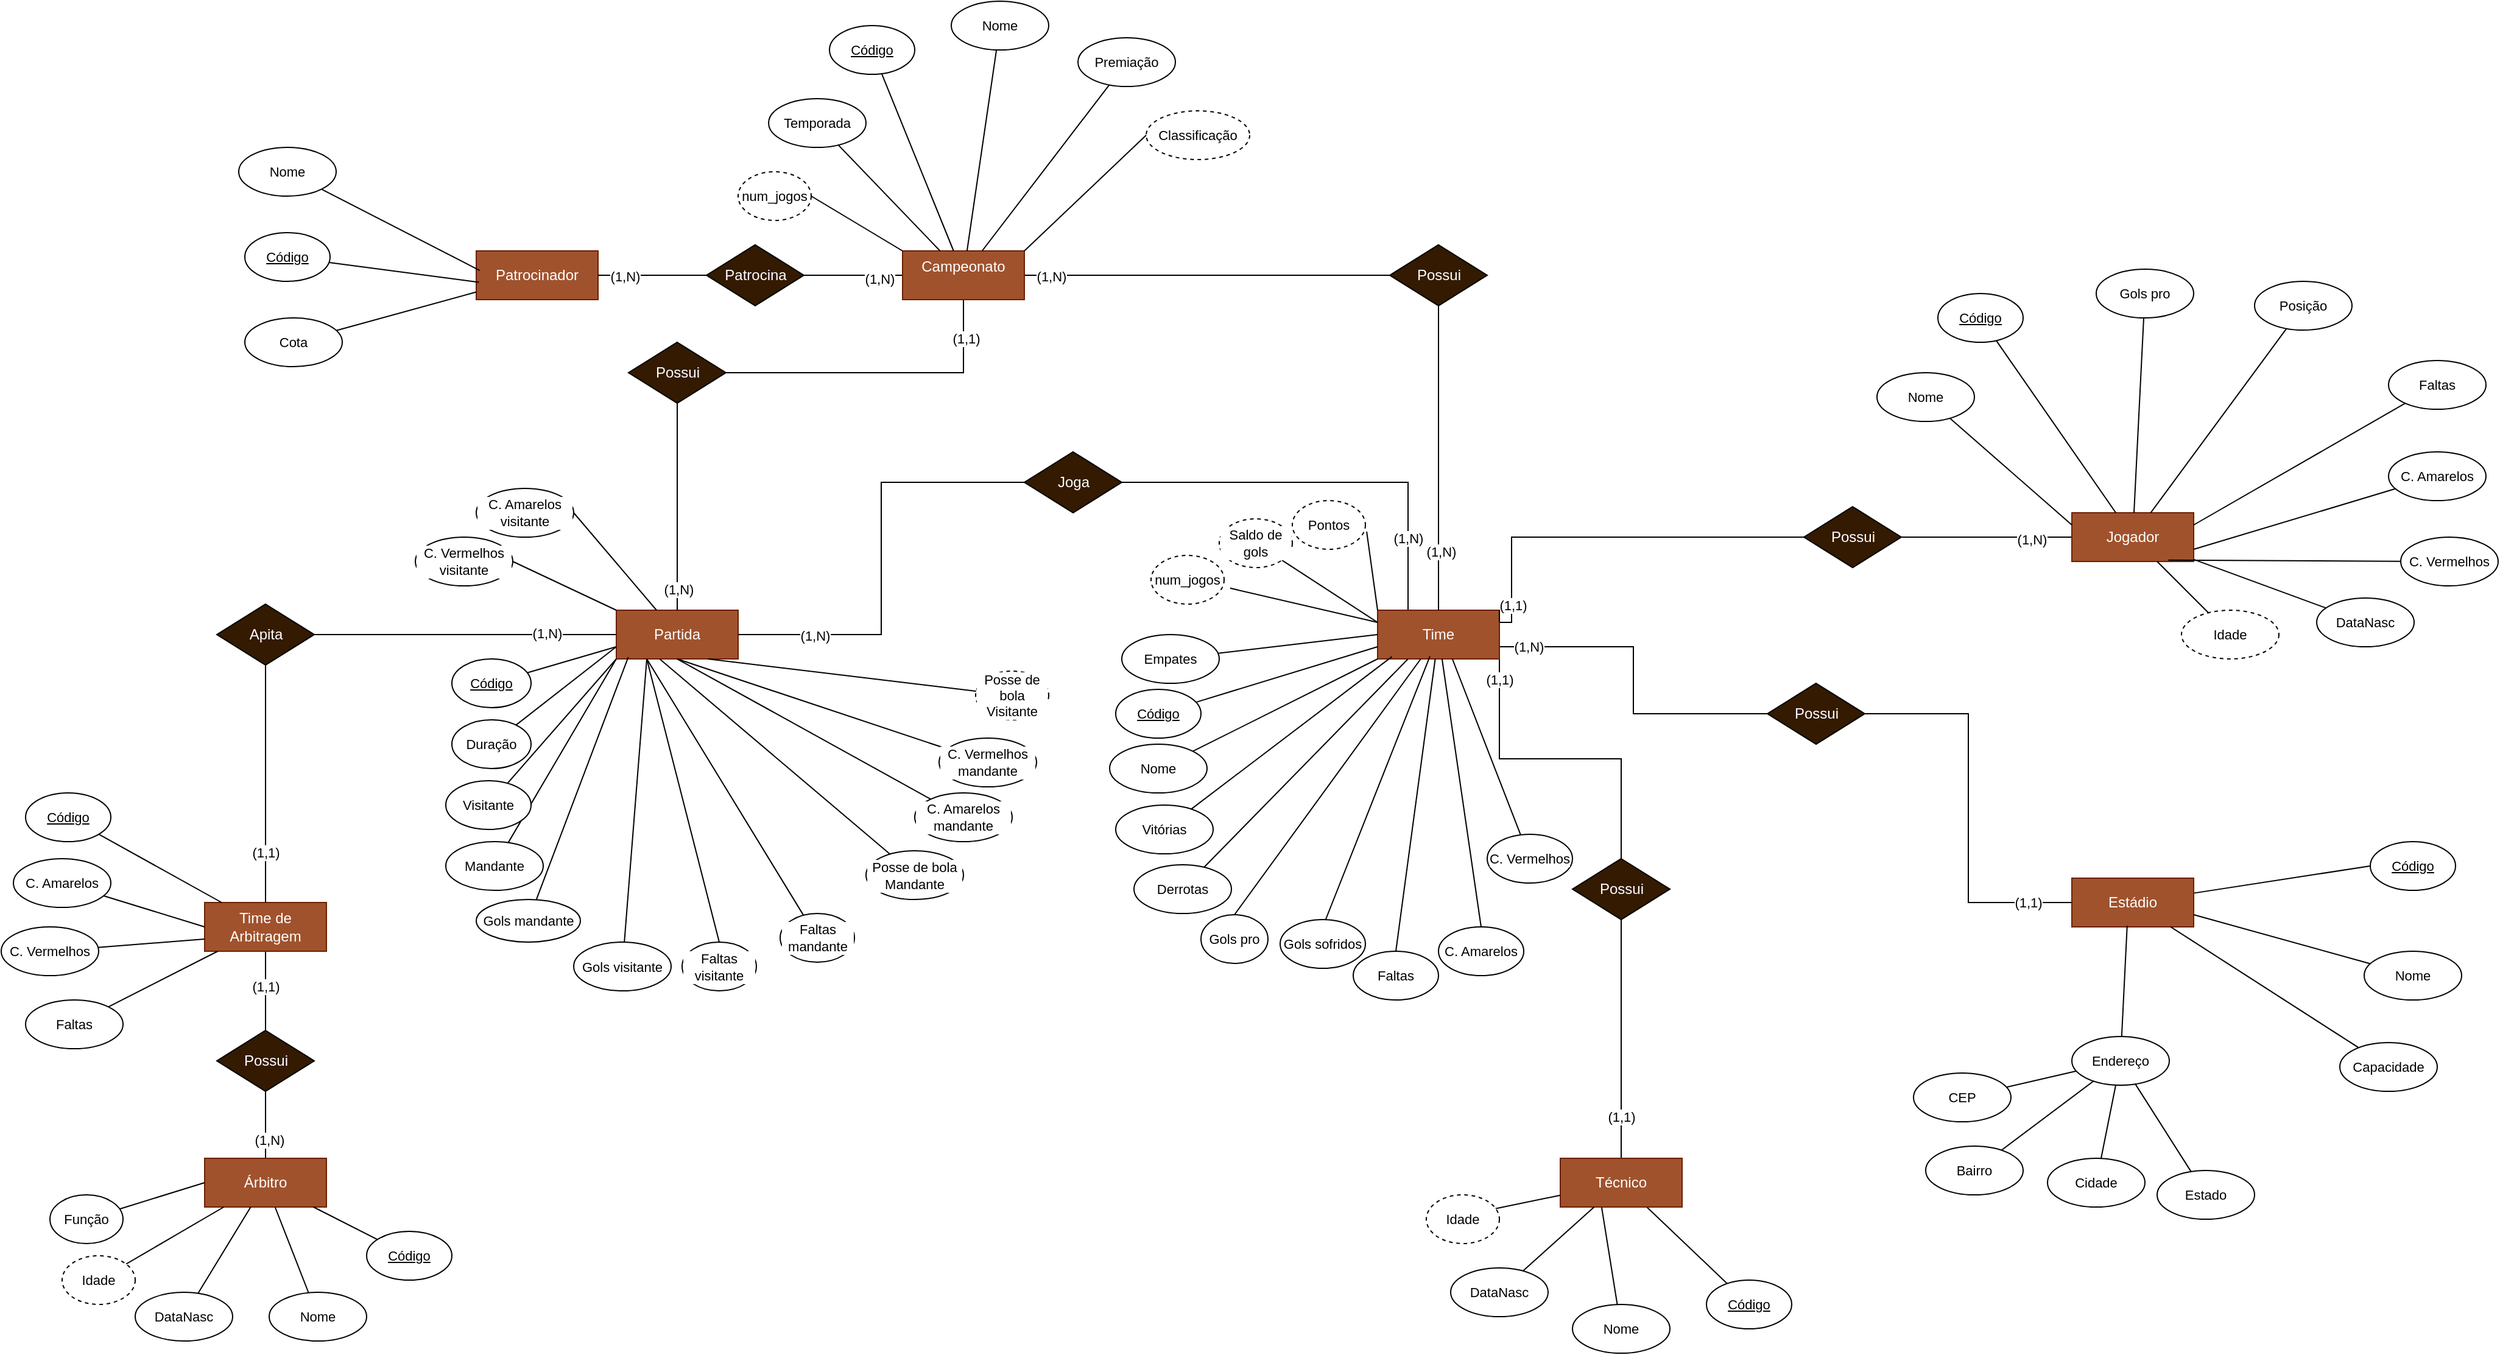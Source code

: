 <mxfile version="24.2.2" type="device">
  <diagram name="Página-1" id="_f3eByVbSC0FrZjGfUfN">
    <mxGraphModel dx="2876" dy="2283" grid="1" gridSize="10" guides="1" tooltips="1" connect="1" arrows="1" fold="1" page="1" pageScale="1" pageWidth="827" pageHeight="1169" math="0" shadow="0">
      <root>
        <mxCell id="0" />
        <mxCell id="1" parent="0" />
        <mxCell id="hsYlX0iy2CaupKlMKDtS-6" style="edgeStyle=orthogonalEdgeStyle;rounded=0;orthogonalLoop=1;jettySize=auto;html=1;entryX=0;entryY=0.5;entryDx=0;entryDy=0;endArrow=none;endFill=0;" parent="1" source="hsYlX0iy2CaupKlMKDtS-1" target="hsYlX0iy2CaupKlMKDtS-5" edge="1">
          <mxGeometry relative="1" as="geometry" />
        </mxCell>
        <mxCell id="hsYlX0iy2CaupKlMKDtS-13" value="(1,N)" style="edgeLabel;html=1;align=center;verticalAlign=middle;resizable=0;points=[];fontFamily=Helvetica;fontSize=11;fontColor=default;labelBackgroundColor=default;" parent="hsYlX0iy2CaupKlMKDtS-6" vertex="1" connectable="0">
          <mxGeometry x="-0.857" y="-1" relative="1" as="geometry">
            <mxPoint as="offset" />
          </mxGeometry>
        </mxCell>
        <mxCell id="hsYlX0iy2CaupKlMKDtS-11" style="edgeStyle=orthogonalEdgeStyle;rounded=0;orthogonalLoop=1;jettySize=auto;html=1;entryX=1;entryY=0.5;entryDx=0;entryDy=0;strokeColor=default;align=center;verticalAlign=middle;fontFamily=Helvetica;fontSize=11;fontColor=default;labelBackgroundColor=default;endArrow=none;endFill=0;" parent="1" source="hsYlX0iy2CaupKlMKDtS-1" edge="1">
          <mxGeometry relative="1" as="geometry">
            <mxPoint x="60" y="105" as="targetPoint" />
          </mxGeometry>
        </mxCell>
        <mxCell id="hsYlX0iy2CaupKlMKDtS-15" value="(1,N)" style="edgeLabel;html=1;align=center;verticalAlign=middle;resizable=0;points=[];fontFamily=Helvetica;fontSize=11;fontColor=default;labelBackgroundColor=default;" parent="hsYlX0iy2CaupKlMKDtS-11" vertex="1" connectable="0">
          <mxGeometry x="-0.583" y="3" relative="1" as="geometry">
            <mxPoint as="offset" />
          </mxGeometry>
        </mxCell>
        <mxCell id="hsYlX0iy2CaupKlMKDtS-17" style="edgeStyle=orthogonalEdgeStyle;rounded=0;orthogonalLoop=1;jettySize=auto;html=1;entryX=1;entryY=0.5;entryDx=0;entryDy=0;strokeColor=default;align=center;verticalAlign=middle;fontFamily=Helvetica;fontSize=11;fontColor=default;labelBackgroundColor=default;endArrow=none;endFill=0;" parent="1" source="hsYlX0iy2CaupKlMKDtS-1" target="hsYlX0iy2CaupKlMKDtS-16" edge="1">
          <mxGeometry relative="1" as="geometry">
            <Array as="points">
              <mxPoint x="200" y="185" />
            </Array>
          </mxGeometry>
        </mxCell>
        <mxCell id="hsYlX0iy2CaupKlMKDtS-21" value="(1,1)" style="edgeLabel;html=1;align=center;verticalAlign=middle;resizable=0;points=[];fontFamily=Helvetica;fontSize=11;fontColor=default;labelBackgroundColor=default;" parent="hsYlX0iy2CaupKlMKDtS-17" vertex="1" connectable="0">
          <mxGeometry x="-0.749" y="2" relative="1" as="geometry">
            <mxPoint as="offset" />
          </mxGeometry>
        </mxCell>
        <mxCell id="hsYlX0iy2CaupKlMKDtS-1" value="Campeonato&lt;div&gt;&lt;br&gt;&lt;/div&gt;" style="whiteSpace=wrap;html=1;align=center;fillColor=#a0522d;fontColor=#ffffff;strokeColor=#6D1F00;" parent="1" vertex="1">
          <mxGeometry x="150" y="85" width="100" height="40" as="geometry" />
        </mxCell>
        <mxCell id="hsYlX0iy2CaupKlMKDtS-2" value="&lt;div&gt;Patrocinador&lt;/div&gt;" style="whiteSpace=wrap;html=1;align=center;fillColor=#a0522d;fontColor=#ffffff;strokeColor=#6D1F00;" parent="1" vertex="1">
          <mxGeometry x="-200" y="85" width="100" height="40" as="geometry" />
        </mxCell>
        <mxCell id="hsYlX0iy2CaupKlMKDtS-23" style="edgeStyle=orthogonalEdgeStyle;rounded=0;orthogonalLoop=1;jettySize=auto;html=1;entryX=0;entryY=0.5;entryDx=0;entryDy=0;strokeColor=default;align=center;verticalAlign=middle;fontFamily=Helvetica;fontSize=11;fontColor=default;labelBackgroundColor=default;endArrow=none;endFill=0;exitX=1;exitY=0;exitDx=0;exitDy=0;" parent="1" source="hsYlX0iy2CaupKlMKDtS-3" target="hsYlX0iy2CaupKlMKDtS-22" edge="1">
          <mxGeometry relative="1" as="geometry">
            <Array as="points">
              <mxPoint x="640" y="390" />
              <mxPoint x="650" y="390" />
              <mxPoint x="650" y="320" />
            </Array>
          </mxGeometry>
        </mxCell>
        <mxCell id="hsYlX0iy2CaupKlMKDtS-29" value="(1,1)" style="edgeLabel;html=1;align=center;verticalAlign=middle;resizable=0;points=[];fontFamily=Helvetica;fontSize=11;fontColor=default;labelBackgroundColor=default;" parent="hsYlX0iy2CaupKlMKDtS-23" vertex="1" connectable="0">
          <mxGeometry x="-0.795" y="-1" relative="1" as="geometry">
            <mxPoint as="offset" />
          </mxGeometry>
        </mxCell>
        <mxCell id="hsYlX0iy2CaupKlMKDtS-32" style="edgeStyle=orthogonalEdgeStyle;rounded=0;orthogonalLoop=1;jettySize=auto;html=1;entryX=0;entryY=0.5;entryDx=0;entryDy=0;strokeColor=default;align=center;verticalAlign=middle;fontFamily=Helvetica;fontSize=11;fontColor=default;labelBackgroundColor=default;endArrow=none;endFill=0;exitX=1;exitY=0.75;exitDx=0;exitDy=0;" parent="1" source="hsYlX0iy2CaupKlMKDtS-3" target="hsYlX0iy2CaupKlMKDtS-30" edge="1">
          <mxGeometry relative="1" as="geometry" />
        </mxCell>
        <mxCell id="hsYlX0iy2CaupKlMKDtS-36" value="(1,N)" style="edgeLabel;html=1;align=center;verticalAlign=middle;resizable=0;points=[];fontFamily=Helvetica;fontSize=11;fontColor=default;labelBackgroundColor=default;" parent="hsYlX0iy2CaupKlMKDtS-32" vertex="1" connectable="0">
          <mxGeometry x="-0.825" relative="1" as="geometry">
            <mxPoint as="offset" />
          </mxGeometry>
        </mxCell>
        <mxCell id="hsYlX0iy2CaupKlMKDtS-38" style="edgeStyle=orthogonalEdgeStyle;rounded=0;orthogonalLoop=1;jettySize=auto;html=1;entryX=0.5;entryY=0;entryDx=0;entryDy=0;strokeColor=default;align=center;verticalAlign=middle;fontFamily=Helvetica;fontSize=11;fontColor=default;labelBackgroundColor=default;endArrow=none;endFill=0;exitX=1;exitY=1;exitDx=0;exitDy=0;" parent="1" source="hsYlX0iy2CaupKlMKDtS-3" target="hsYlX0iy2CaupKlMKDtS-37" edge="1">
          <mxGeometry relative="1" as="geometry" />
        </mxCell>
        <mxCell id="hsYlX0iy2CaupKlMKDtS-42" value="(1,1)" style="edgeLabel;html=1;align=center;verticalAlign=middle;resizable=0;points=[];fontFamily=Helvetica;fontSize=11;fontColor=default;labelBackgroundColor=default;" parent="hsYlX0iy2CaupKlMKDtS-38" vertex="1" connectable="0">
          <mxGeometry x="-0.404" y="2" relative="1" as="geometry">
            <mxPoint x="-2" y="-62" as="offset" />
          </mxGeometry>
        </mxCell>
        <mxCell id="hsYlX0iy2CaupKlMKDtS-44" style="edgeStyle=orthogonalEdgeStyle;rounded=0;orthogonalLoop=1;jettySize=auto;html=1;entryX=1;entryY=0.5;entryDx=0;entryDy=0;strokeColor=default;align=center;verticalAlign=middle;fontFamily=Helvetica;fontSize=11;fontColor=default;labelBackgroundColor=default;endArrow=none;endFill=0;exitX=0.25;exitY=0;exitDx=0;exitDy=0;" parent="1" source="hsYlX0iy2CaupKlMKDtS-3" target="hsYlX0iy2CaupKlMKDtS-43" edge="1">
          <mxGeometry relative="1" as="geometry" />
        </mxCell>
        <mxCell id="hsYlX0iy2CaupKlMKDtS-49" value="(1,N)" style="edgeLabel;html=1;align=center;verticalAlign=middle;resizable=0;points=[];fontFamily=Helvetica;fontSize=11;fontColor=default;labelBackgroundColor=default;" parent="hsYlX0iy2CaupKlMKDtS-44" vertex="1" connectable="0">
          <mxGeometry x="-0.653" relative="1" as="geometry">
            <mxPoint as="offset" />
          </mxGeometry>
        </mxCell>
        <mxCell id="hsYlX0iy2CaupKlMKDtS-3" value="&lt;div&gt;Time&lt;/div&gt;" style="whiteSpace=wrap;html=1;align=center;fillColor=#a0522d;fontColor=#ffffff;strokeColor=#6D1F00;" parent="1" vertex="1">
          <mxGeometry x="540" y="380" width="100" height="40" as="geometry" />
        </mxCell>
        <mxCell id="hsYlX0iy2CaupKlMKDtS-53" style="edgeStyle=orthogonalEdgeStyle;rounded=0;orthogonalLoop=1;jettySize=auto;html=1;strokeColor=default;align=center;verticalAlign=middle;fontFamily=Helvetica;fontSize=11;fontColor=default;labelBackgroundColor=default;endArrow=none;endFill=0;exitX=0;exitY=0.5;exitDx=0;exitDy=0;" parent="1" source="hsYlX0iy2CaupKlMKDtS-4" target="hsYlX0iy2CaupKlMKDtS-52" edge="1">
          <mxGeometry relative="1" as="geometry">
            <mxPoint x="-120" y="400" as="sourcePoint" />
          </mxGeometry>
        </mxCell>
        <mxCell id="hsYlX0iy2CaupKlMKDtS-55" value="(1,N)" style="edgeLabel;html=1;align=center;verticalAlign=middle;resizable=0;points=[];fontFamily=Helvetica;fontSize=11;fontColor=default;labelBackgroundColor=default;" parent="hsYlX0iy2CaupKlMKDtS-53" vertex="1" connectable="0">
          <mxGeometry x="-0.542" y="-1" relative="1" as="geometry">
            <mxPoint as="offset" />
          </mxGeometry>
        </mxCell>
        <mxCell id="hsYlX0iy2CaupKlMKDtS-4" value="&lt;div&gt;Partida&lt;/div&gt;" style="whiteSpace=wrap;html=1;align=center;fillColor=#a0522d;fontColor=#ffffff;strokeColor=#6D1F00;" parent="1" vertex="1">
          <mxGeometry x="-85" y="380" width="100" height="40" as="geometry" />
        </mxCell>
        <mxCell id="hsYlX0iy2CaupKlMKDtS-8" style="edgeStyle=orthogonalEdgeStyle;rounded=0;orthogonalLoop=1;jettySize=auto;html=1;entryX=0.5;entryY=0;entryDx=0;entryDy=0;strokeColor=default;align=center;verticalAlign=middle;fontFamily=Helvetica;fontSize=11;fontColor=default;labelBackgroundColor=default;endArrow=none;endFill=0;" parent="1" source="hsYlX0iy2CaupKlMKDtS-5" target="hsYlX0iy2CaupKlMKDtS-3" edge="1">
          <mxGeometry relative="1" as="geometry" />
        </mxCell>
        <mxCell id="hsYlX0iy2CaupKlMKDtS-9" value="(1,N)" style="edgeLabel;html=1;align=center;verticalAlign=middle;resizable=0;points=[];fontFamily=Helvetica;fontSize=11;fontColor=default;labelBackgroundColor=default;" parent="hsYlX0iy2CaupKlMKDtS-8" vertex="1" connectable="0">
          <mxGeometry x="0.614" y="2" relative="1" as="geometry">
            <mxPoint as="offset" />
          </mxGeometry>
        </mxCell>
        <mxCell id="hsYlX0iy2CaupKlMKDtS-5" value="Possui" style="shape=rhombus;perimeter=rhombusPerimeter;html=1;align=center;fillColor=#331A00;fontColor=#FFFFFF;" parent="1" vertex="1">
          <mxGeometry x="550" y="80" width="80" height="50" as="geometry" />
        </mxCell>
        <mxCell id="hsYlX0iy2CaupKlMKDtS-12" style="edgeStyle=orthogonalEdgeStyle;rounded=0;orthogonalLoop=1;jettySize=auto;html=1;entryX=1;entryY=0.5;entryDx=0;entryDy=0;strokeColor=default;align=center;verticalAlign=middle;fontFamily=Helvetica;fontSize=11;fontColor=default;labelBackgroundColor=default;endArrow=none;endFill=0;exitX=0;exitY=0.5;exitDx=0;exitDy=0;" parent="1" source="hsYlX0iy2CaupKlMKDtS-10" target="hsYlX0iy2CaupKlMKDtS-2" edge="1">
          <mxGeometry relative="1" as="geometry">
            <mxPoint x="-20" y="105" as="sourcePoint" />
          </mxGeometry>
        </mxCell>
        <mxCell id="hsYlX0iy2CaupKlMKDtS-14" value="(1,N)" style="edgeLabel;html=1;align=center;verticalAlign=middle;resizable=0;points=[];fontFamily=Helvetica;fontSize=11;fontColor=default;labelBackgroundColor=default;" parent="hsYlX0iy2CaupKlMKDtS-12" vertex="1" connectable="0">
          <mxGeometry x="0.512" y="1" relative="1" as="geometry">
            <mxPoint as="offset" />
          </mxGeometry>
        </mxCell>
        <mxCell id="hsYlX0iy2CaupKlMKDtS-10" value="Patrocina" style="shape=rhombus;perimeter=rhombusPerimeter;html=1;align=center;fillColor=#331A00;fontColor=#FFFFFF;" parent="1" vertex="1">
          <mxGeometry x="-11" y="80" width="80" height="50" as="geometry" />
        </mxCell>
        <mxCell id="sAkLU7JTGPbsaVfbzlbN-2" style="edgeStyle=orthogonalEdgeStyle;rounded=0;orthogonalLoop=1;jettySize=auto;html=1;entryX=0.5;entryY=0;entryDx=0;entryDy=0;endArrow=none;endFill=0;" edge="1" parent="1" source="hsYlX0iy2CaupKlMKDtS-16" target="hsYlX0iy2CaupKlMKDtS-4">
          <mxGeometry relative="1" as="geometry" />
        </mxCell>
        <mxCell id="sAkLU7JTGPbsaVfbzlbN-3" value="(1,N)" style="edgeLabel;html=1;align=center;verticalAlign=middle;resizable=0;points=[];" vertex="1" connectable="0" parent="sAkLU7JTGPbsaVfbzlbN-2">
          <mxGeometry x="0.795" y="1" relative="1" as="geometry">
            <mxPoint as="offset" />
          </mxGeometry>
        </mxCell>
        <mxCell id="hsYlX0iy2CaupKlMKDtS-16" value="Possui" style="shape=rhombus;perimeter=rhombusPerimeter;html=1;align=center;fillColor=#331A00;fontColor=#FFFFFF;" parent="1" vertex="1">
          <mxGeometry x="-75" y="160" width="80" height="50" as="geometry" />
        </mxCell>
        <mxCell id="hsYlX0iy2CaupKlMKDtS-25" style="edgeStyle=orthogonalEdgeStyle;rounded=0;orthogonalLoop=1;jettySize=auto;html=1;entryX=0;entryY=0.5;entryDx=0;entryDy=0;strokeColor=default;align=center;verticalAlign=middle;fontFamily=Helvetica;fontSize=11;fontColor=default;labelBackgroundColor=default;endArrow=none;endFill=0;" parent="1" source="hsYlX0iy2CaupKlMKDtS-22" target="hsYlX0iy2CaupKlMKDtS-24" edge="1">
          <mxGeometry relative="1" as="geometry" />
        </mxCell>
        <mxCell id="hsYlX0iy2CaupKlMKDtS-28" value="(1,N)" style="edgeLabel;html=1;align=center;verticalAlign=middle;resizable=0;points=[];fontFamily=Helvetica;fontSize=11;fontColor=default;labelBackgroundColor=default;" parent="hsYlX0iy2CaupKlMKDtS-25" vertex="1" connectable="0">
          <mxGeometry x="0.52" y="-2" relative="1" as="geometry">
            <mxPoint as="offset" />
          </mxGeometry>
        </mxCell>
        <mxCell id="hsYlX0iy2CaupKlMKDtS-22" value="Possui" style="shape=rhombus;perimeter=rhombusPerimeter;html=1;align=center;fillColor=#331A00;fontColor=#FFFFFF;" parent="1" vertex="1">
          <mxGeometry x="890" y="295" width="80" height="50" as="geometry" />
        </mxCell>
        <mxCell id="hsYlX0iy2CaupKlMKDtS-24" value="&lt;div&gt;Jogador&lt;/div&gt;" style="whiteSpace=wrap;html=1;align=center;fillColor=#a0522d;fontColor=#ffffff;strokeColor=#6D1F00;" parent="1" vertex="1">
          <mxGeometry x="1110" y="300" width="100" height="40" as="geometry" />
        </mxCell>
        <mxCell id="hsYlX0iy2CaupKlMKDtS-34" style="edgeStyle=orthogonalEdgeStyle;rounded=0;orthogonalLoop=1;jettySize=auto;html=1;entryX=0;entryY=0.5;entryDx=0;entryDy=0;strokeColor=default;align=center;verticalAlign=middle;fontFamily=Helvetica;fontSize=11;fontColor=default;labelBackgroundColor=default;endArrow=none;endFill=0;exitX=1;exitY=0.5;exitDx=0;exitDy=0;" parent="1" source="hsYlX0iy2CaupKlMKDtS-30" target="hsYlX0iy2CaupKlMKDtS-33" edge="1">
          <mxGeometry relative="1" as="geometry">
            <mxPoint x="860" y="510" as="sourcePoint" />
          </mxGeometry>
        </mxCell>
        <mxCell id="hsYlX0iy2CaupKlMKDtS-35" value="(1,1)" style="edgeLabel;html=1;align=center;verticalAlign=middle;resizable=0;points=[];fontFamily=Helvetica;fontSize=11;fontColor=default;labelBackgroundColor=default;" parent="hsYlX0iy2CaupKlMKDtS-34" vertex="1" connectable="0">
          <mxGeometry x="0.821" y="2" relative="1" as="geometry">
            <mxPoint x="-7" y="2" as="offset" />
          </mxGeometry>
        </mxCell>
        <mxCell id="hsYlX0iy2CaupKlMKDtS-30" value="Possui" style="shape=rhombus;perimeter=rhombusPerimeter;html=1;align=center;fillColor=#331A00;fontColor=#FFFFFF;" parent="1" vertex="1">
          <mxGeometry x="860" y="440" width="80" height="50" as="geometry" />
        </mxCell>
        <mxCell id="MRLTVpT2A0XdB1xVP8XQ-61" style="edgeStyle=none;rounded=0;orthogonalLoop=1;jettySize=auto;html=1;entryX=0;entryY=0.5;entryDx=0;entryDy=0;strokeColor=default;align=center;verticalAlign=middle;fontFamily=Helvetica;fontSize=11;fontColor=default;labelBackgroundColor=default;endArrow=none;endFill=0;" parent="1" source="hsYlX0iy2CaupKlMKDtS-33" target="MRLTVpT2A0XdB1xVP8XQ-60" edge="1">
          <mxGeometry relative="1" as="geometry" />
        </mxCell>
        <mxCell id="hsYlX0iy2CaupKlMKDtS-33" value="&lt;div&gt;Estádio&lt;/div&gt;" style="whiteSpace=wrap;html=1;align=center;fillColor=#a0522d;fontColor=#ffffff;strokeColor=#6D1F00;" parent="1" vertex="1">
          <mxGeometry x="1110" y="600" width="100" height="40" as="geometry" />
        </mxCell>
        <mxCell id="hsYlX0iy2CaupKlMKDtS-40" style="edgeStyle=orthogonalEdgeStyle;rounded=0;orthogonalLoop=1;jettySize=auto;html=1;entryX=0.5;entryY=0;entryDx=0;entryDy=0;strokeColor=default;align=center;verticalAlign=middle;fontFamily=Helvetica;fontSize=11;fontColor=default;labelBackgroundColor=default;endArrow=none;endFill=0;" parent="1" source="hsYlX0iy2CaupKlMKDtS-37" target="hsYlX0iy2CaupKlMKDtS-39" edge="1">
          <mxGeometry relative="1" as="geometry">
            <Array as="points">
              <mxPoint x="740" y="730" />
              <mxPoint x="740" y="730" />
            </Array>
          </mxGeometry>
        </mxCell>
        <mxCell id="hsYlX0iy2CaupKlMKDtS-41" value="(1,1)" style="edgeLabel;html=1;align=center;verticalAlign=middle;resizable=0;points=[];fontFamily=Helvetica;fontSize=11;fontColor=default;labelBackgroundColor=default;" parent="hsYlX0iy2CaupKlMKDtS-40" vertex="1" connectable="0">
          <mxGeometry x="0.654" relative="1" as="geometry">
            <mxPoint as="offset" />
          </mxGeometry>
        </mxCell>
        <mxCell id="hsYlX0iy2CaupKlMKDtS-37" value="Possui" style="shape=rhombus;perimeter=rhombusPerimeter;html=1;align=center;fillColor=#331A00;fontColor=#FFFFFF;" parent="1" vertex="1">
          <mxGeometry x="700" y="584" width="80" height="50" as="geometry" />
        </mxCell>
        <mxCell id="MRLTVpT2A0XdB1xVP8XQ-64" style="edgeStyle=none;rounded=0;orthogonalLoop=1;jettySize=auto;html=1;strokeColor=default;align=center;verticalAlign=middle;fontFamily=Helvetica;fontSize=11;fontColor=default;labelBackgroundColor=default;endArrow=none;endFill=0;" parent="1" source="hsYlX0iy2CaupKlMKDtS-39" target="MRLTVpT2A0XdB1xVP8XQ-63" edge="1">
          <mxGeometry relative="1" as="geometry" />
        </mxCell>
        <mxCell id="hsYlX0iy2CaupKlMKDtS-39" value="Técnico" style="whiteSpace=wrap;html=1;align=center;fillColor=#a0522d;fontColor=#ffffff;strokeColor=#6D1F00;" parent="1" vertex="1">
          <mxGeometry x="690" y="830" width="100" height="40" as="geometry" />
        </mxCell>
        <mxCell id="hsYlX0iy2CaupKlMKDtS-45" style="edgeStyle=orthogonalEdgeStyle;rounded=0;orthogonalLoop=1;jettySize=auto;html=1;entryX=1;entryY=0.5;entryDx=0;entryDy=0;strokeColor=default;align=center;verticalAlign=middle;fontFamily=Helvetica;fontSize=11;fontColor=default;labelBackgroundColor=default;endArrow=none;endFill=0;" parent="1" source="hsYlX0iy2CaupKlMKDtS-43" target="hsYlX0iy2CaupKlMKDtS-4" edge="1">
          <mxGeometry relative="1" as="geometry" />
        </mxCell>
        <mxCell id="hsYlX0iy2CaupKlMKDtS-47" value="(1,N)" style="edgeLabel;html=1;align=center;verticalAlign=middle;resizable=0;points=[];fontFamily=Helvetica;fontSize=11;fontColor=default;labelBackgroundColor=default;" parent="hsYlX0iy2CaupKlMKDtS-45" vertex="1" connectable="0">
          <mxGeometry x="0.65" y="1" relative="1" as="geometry">
            <mxPoint as="offset" />
          </mxGeometry>
        </mxCell>
        <mxCell id="hsYlX0iy2CaupKlMKDtS-43" value="Joga" style="shape=rhombus;perimeter=rhombusPerimeter;html=1;align=center;fillColor=#331A00;fontColor=#FFFFFF;" parent="1" vertex="1">
          <mxGeometry x="250" y="250" width="80" height="50" as="geometry" />
        </mxCell>
        <mxCell id="hsYlX0iy2CaupKlMKDtS-58" style="edgeStyle=orthogonalEdgeStyle;rounded=0;orthogonalLoop=1;jettySize=auto;html=1;strokeColor=default;align=center;verticalAlign=middle;fontFamily=Helvetica;fontSize=11;fontColor=default;labelBackgroundColor=default;endArrow=none;endFill=0;exitX=0.5;exitY=1;exitDx=0;exitDy=0;" parent="1" source="hsYlX0iy2CaupKlMKDtS-51" target="hsYlX0iy2CaupKlMKDtS-57" edge="1">
          <mxGeometry relative="1" as="geometry" />
        </mxCell>
        <mxCell id="hsYlX0iy2CaupKlMKDtS-61" value="(1,1)" style="edgeLabel;html=1;align=center;verticalAlign=middle;resizable=0;points=[];fontFamily=Helvetica;fontSize=11;fontColor=default;labelBackgroundColor=default;" parent="hsYlX0iy2CaupKlMKDtS-58" vertex="1" connectable="0">
          <mxGeometry x="-0.117" relative="1" as="geometry">
            <mxPoint as="offset" />
          </mxGeometry>
        </mxCell>
        <mxCell id="hsYlX0iy2CaupKlMKDtS-51" value="&lt;div&gt;Time de Arbitragem&lt;/div&gt;" style="whiteSpace=wrap;html=1;align=center;fillColor=#a0522d;fontColor=#ffffff;strokeColor=#6D1F00;" parent="1" vertex="1">
          <mxGeometry x="-423" y="620" width="100" height="40" as="geometry" />
        </mxCell>
        <mxCell id="hsYlX0iy2CaupKlMKDtS-54" style="edgeStyle=orthogonalEdgeStyle;rounded=0;orthogonalLoop=1;jettySize=auto;html=1;entryX=0.5;entryY=0;entryDx=0;entryDy=0;strokeColor=default;align=center;verticalAlign=middle;fontFamily=Helvetica;fontSize=11;fontColor=default;labelBackgroundColor=default;endArrow=none;endFill=0;" parent="1" source="hsYlX0iy2CaupKlMKDtS-52" target="hsYlX0iy2CaupKlMKDtS-51" edge="1">
          <mxGeometry relative="1" as="geometry" />
        </mxCell>
        <mxCell id="hsYlX0iy2CaupKlMKDtS-56" value="(1,1)" style="edgeLabel;html=1;align=center;verticalAlign=middle;resizable=0;points=[];fontFamily=Helvetica;fontSize=11;fontColor=default;labelBackgroundColor=default;" parent="hsYlX0iy2CaupKlMKDtS-54" vertex="1" connectable="0">
          <mxGeometry x="0.577" relative="1" as="geometry">
            <mxPoint as="offset" />
          </mxGeometry>
        </mxCell>
        <mxCell id="hsYlX0iy2CaupKlMKDtS-52" value="Apita" style="shape=rhombus;perimeter=rhombusPerimeter;html=1;align=center;fillColor=#331A00;fontColor=#FFFFFF;" parent="1" vertex="1">
          <mxGeometry x="-413" y="375" width="80" height="50" as="geometry" />
        </mxCell>
        <mxCell id="hsYlX0iy2CaupKlMKDtS-60" style="edgeStyle=orthogonalEdgeStyle;rounded=0;orthogonalLoop=1;jettySize=auto;html=1;entryX=0.5;entryY=0;entryDx=0;entryDy=0;strokeColor=default;align=center;verticalAlign=middle;fontFamily=Helvetica;fontSize=11;fontColor=default;labelBackgroundColor=default;endArrow=none;endFill=0;exitX=0.5;exitY=1;exitDx=0;exitDy=0;" parent="1" source="hsYlX0iy2CaupKlMKDtS-57" target="hsYlX0iy2CaupKlMKDtS-59" edge="1">
          <mxGeometry relative="1" as="geometry" />
        </mxCell>
        <mxCell id="hsYlX0iy2CaupKlMKDtS-62" value="(1,N)" style="edgeLabel;html=1;align=center;verticalAlign=middle;resizable=0;points=[];fontFamily=Helvetica;fontSize=11;fontColor=default;labelBackgroundColor=default;" parent="hsYlX0iy2CaupKlMKDtS-60" vertex="1" connectable="0">
          <mxGeometry x="0.456" y="3" relative="1" as="geometry">
            <mxPoint as="offset" />
          </mxGeometry>
        </mxCell>
        <mxCell id="hsYlX0iy2CaupKlMKDtS-57" value="Possui" style="shape=rhombus;perimeter=rhombusPerimeter;html=1;align=center;fillColor=#331A00;fontColor=#FFFFFF;" parent="1" vertex="1">
          <mxGeometry x="-413" y="725" width="80" height="50" as="geometry" />
        </mxCell>
        <mxCell id="MRLTVpT2A0XdB1xVP8XQ-77" style="edgeStyle=none;rounded=0;orthogonalLoop=1;jettySize=auto;html=1;strokeColor=default;align=center;verticalAlign=middle;fontFamily=Helvetica;fontSize=11;fontColor=default;labelBackgroundColor=default;endArrow=none;endFill=0;" parent="1" source="hsYlX0iy2CaupKlMKDtS-59" target="MRLTVpT2A0XdB1xVP8XQ-76" edge="1">
          <mxGeometry relative="1" as="geometry" />
        </mxCell>
        <mxCell id="hsYlX0iy2CaupKlMKDtS-59" value="Árbitro" style="whiteSpace=wrap;html=1;align=center;fillColor=#a0522d;fontColor=#ffffff;strokeColor=#6D1F00;" parent="1" vertex="1">
          <mxGeometry x="-423" y="830" width="100" height="40" as="geometry" />
        </mxCell>
        <mxCell id="MRLTVpT2A0XdB1xVP8XQ-11" style="edgeStyle=none;rounded=0;orthogonalLoop=1;jettySize=auto;html=1;strokeColor=default;align=center;verticalAlign=middle;fontFamily=Helvetica;fontSize=11;fontColor=default;labelBackgroundColor=default;endArrow=none;endFill=0;" parent="1" source="6Kq15B5jahSZle6u0ZmD-1" target="hsYlX0iy2CaupKlMKDtS-1" edge="1">
          <mxGeometry relative="1" as="geometry" />
        </mxCell>
        <mxCell id="6Kq15B5jahSZle6u0ZmD-1" value="Código" style="ellipse;whiteSpace=wrap;html=1;align=center;fontStyle=4;fontFamily=Helvetica;fontSize=11;fontColor=default;labelBackgroundColor=default;" parent="1" vertex="1">
          <mxGeometry x="90" y="-100" width="70" height="40" as="geometry" />
        </mxCell>
        <mxCell id="MRLTVpT2A0XdB1xVP8XQ-9" style="edgeStyle=none;rounded=0;orthogonalLoop=1;jettySize=auto;html=1;strokeColor=default;align=center;verticalAlign=middle;fontFamily=Helvetica;fontSize=11;fontColor=default;labelBackgroundColor=default;endArrow=none;endFill=0;" parent="1" source="6Kq15B5jahSZle6u0ZmD-3" target="hsYlX0iy2CaupKlMKDtS-1" edge="1">
          <mxGeometry relative="1" as="geometry" />
        </mxCell>
        <mxCell id="6Kq15B5jahSZle6u0ZmD-3" value="Nome" style="ellipse;whiteSpace=wrap;html=1;align=center;fontFamily=Helvetica;fontSize=11;fontColor=default;labelBackgroundColor=default;" parent="1" vertex="1">
          <mxGeometry x="190" y="-120" width="80" height="40" as="geometry" />
        </mxCell>
        <mxCell id="MRLTVpT2A0XdB1xVP8XQ-10" style="edgeStyle=none;rounded=0;orthogonalLoop=1;jettySize=auto;html=1;strokeColor=default;align=center;verticalAlign=middle;fontFamily=Helvetica;fontSize=11;fontColor=default;labelBackgroundColor=default;endArrow=none;endFill=0;" parent="1" source="6Kq15B5jahSZle6u0ZmD-4" target="hsYlX0iy2CaupKlMKDtS-1" edge="1">
          <mxGeometry relative="1" as="geometry" />
        </mxCell>
        <mxCell id="6Kq15B5jahSZle6u0ZmD-4" value="Premiação" style="ellipse;whiteSpace=wrap;html=1;align=center;fontFamily=Helvetica;fontSize=11;fontColor=default;labelBackgroundColor=default;" parent="1" vertex="1">
          <mxGeometry x="294" y="-90" width="80" height="40" as="geometry" />
        </mxCell>
        <mxCell id="MRLTVpT2A0XdB1xVP8XQ-8" style="rounded=0;orthogonalLoop=1;jettySize=auto;html=1;strokeColor=default;align=center;verticalAlign=middle;fontFamily=Helvetica;fontSize=11;fontColor=default;labelBackgroundColor=default;endArrow=none;endFill=0;" parent="1" source="9ZdzSS4iJ6143iIZLoQT-4" target="hsYlX0iy2CaupKlMKDtS-1" edge="1">
          <mxGeometry relative="1" as="geometry" />
        </mxCell>
        <mxCell id="9ZdzSS4iJ6143iIZLoQT-4" value="Temporada" style="ellipse;whiteSpace=wrap;html=1;align=center;fontFamily=Helvetica;fontSize=11;fontColor=default;labelBackgroundColor=default;" parent="1" vertex="1">
          <mxGeometry x="40" y="-40" width="80" height="40" as="geometry" />
        </mxCell>
        <mxCell id="MRLTVpT2A0XdB1xVP8XQ-6" style="edgeStyle=orthogonalEdgeStyle;rounded=0;orthogonalLoop=1;jettySize=auto;html=1;strokeColor=none;align=center;verticalAlign=middle;fontFamily=Helvetica;fontSize=11;fontColor=default;labelBackgroundColor=default;endArrow=none;endFill=0;" parent="1" target="hsYlX0iy2CaupKlMKDtS-1" edge="1">
          <mxGeometry relative="1" as="geometry">
            <mxPoint x="350" y="-10" as="sourcePoint" />
          </mxGeometry>
        </mxCell>
        <mxCell id="MRLTVpT2A0XdB1xVP8XQ-13" value="Código" style="ellipse;whiteSpace=wrap;html=1;align=center;fontStyle=4;fontFamily=Helvetica;fontSize=11;fontColor=default;labelBackgroundColor=default;" parent="1" vertex="1">
          <mxGeometry x="-390" y="70" width="70" height="40" as="geometry" />
        </mxCell>
        <mxCell id="MRLTVpT2A0XdB1xVP8XQ-15" value="Nome" style="ellipse;whiteSpace=wrap;html=1;align=center;fontFamily=Helvetica;fontSize=11;fontColor=default;labelBackgroundColor=default;" parent="1" vertex="1">
          <mxGeometry x="-395" width="80" height="40" as="geometry" />
        </mxCell>
        <mxCell id="MRLTVpT2A0XdB1xVP8XQ-21" style="edgeStyle=none;rounded=0;orthogonalLoop=1;jettySize=auto;html=1;strokeColor=default;align=center;verticalAlign=middle;fontFamily=Helvetica;fontSize=11;fontColor=default;labelBackgroundColor=default;endArrow=none;endFill=0;" parent="1" source="MRLTVpT2A0XdB1xVP8XQ-17" target="hsYlX0iy2CaupKlMKDtS-2" edge="1">
          <mxGeometry relative="1" as="geometry" />
        </mxCell>
        <mxCell id="MRLTVpT2A0XdB1xVP8XQ-17" value="Cota" style="ellipse;whiteSpace=wrap;html=1;align=center;fontFamily=Helvetica;fontSize=11;fontColor=default;labelBackgroundColor=default;" parent="1" vertex="1">
          <mxGeometry x="-390" y="140" width="80" height="40" as="geometry" />
        </mxCell>
        <mxCell id="MRLTVpT2A0XdB1xVP8XQ-19" style="edgeStyle=none;rounded=0;orthogonalLoop=1;jettySize=auto;html=1;entryX=0.028;entryY=0.401;entryDx=0;entryDy=0;entryPerimeter=0;strokeColor=default;align=center;verticalAlign=middle;fontFamily=Helvetica;fontSize=11;fontColor=default;labelBackgroundColor=default;endArrow=none;endFill=0;" parent="1" source="MRLTVpT2A0XdB1xVP8XQ-15" target="hsYlX0iy2CaupKlMKDtS-2" edge="1">
          <mxGeometry relative="1" as="geometry" />
        </mxCell>
        <mxCell id="MRLTVpT2A0XdB1xVP8XQ-20" style="edgeStyle=none;rounded=0;orthogonalLoop=1;jettySize=auto;html=1;entryX=0.022;entryY=0.643;entryDx=0;entryDy=0;entryPerimeter=0;strokeColor=default;align=center;verticalAlign=middle;fontFamily=Helvetica;fontSize=11;fontColor=default;labelBackgroundColor=default;endArrow=none;endFill=0;" parent="1" source="MRLTVpT2A0XdB1xVP8XQ-13" target="hsYlX0iy2CaupKlMKDtS-2" edge="1">
          <mxGeometry relative="1" as="geometry" />
        </mxCell>
        <mxCell id="MRLTVpT2A0XdB1xVP8XQ-31" style="edgeStyle=none;rounded=0;orthogonalLoop=1;jettySize=auto;html=1;strokeColor=default;align=center;verticalAlign=middle;fontFamily=Helvetica;fontSize=11;fontColor=default;labelBackgroundColor=default;endArrow=none;endFill=0;" parent="1" source="MRLTVpT2A0XdB1xVP8XQ-22" target="hsYlX0iy2CaupKlMKDtS-24" edge="1">
          <mxGeometry relative="1" as="geometry" />
        </mxCell>
        <mxCell id="MRLTVpT2A0XdB1xVP8XQ-22" value="Código" style="ellipse;whiteSpace=wrap;html=1;align=center;fontStyle=4;fontFamily=Helvetica;fontSize=11;fontColor=default;labelBackgroundColor=default;" parent="1" vertex="1">
          <mxGeometry x="1000" y="120" width="70" height="40" as="geometry" />
        </mxCell>
        <mxCell id="MRLTVpT2A0XdB1xVP8XQ-38" style="edgeStyle=none;rounded=0;orthogonalLoop=1;jettySize=auto;html=1;entryX=0;entryY=0.25;entryDx=0;entryDy=0;strokeColor=default;align=center;verticalAlign=middle;fontFamily=Helvetica;fontSize=11;fontColor=default;labelBackgroundColor=default;endArrow=none;endFill=0;" parent="1" source="MRLTVpT2A0XdB1xVP8XQ-23" target="hsYlX0iy2CaupKlMKDtS-24" edge="1">
          <mxGeometry relative="1" as="geometry" />
        </mxCell>
        <mxCell id="MRLTVpT2A0XdB1xVP8XQ-23" value="Nome" style="ellipse;whiteSpace=wrap;html=1;align=center;fontFamily=Helvetica;fontSize=11;fontColor=default;labelBackgroundColor=default;" parent="1" vertex="1">
          <mxGeometry x="950" y="185" width="80" height="40" as="geometry" />
        </mxCell>
        <mxCell id="MRLTVpT2A0XdB1xVP8XQ-39" style="edgeStyle=none;rounded=0;orthogonalLoop=1;jettySize=auto;html=1;strokeColor=default;align=center;verticalAlign=middle;fontFamily=Helvetica;fontSize=11;fontColor=default;labelBackgroundColor=default;endArrow=none;endFill=0;" parent="1" source="MRLTVpT2A0XdB1xVP8XQ-24" target="hsYlX0iy2CaupKlMKDtS-24" edge="1">
          <mxGeometry relative="1" as="geometry" />
        </mxCell>
        <mxCell id="MRLTVpT2A0XdB1xVP8XQ-24" value="DataNasc" style="ellipse;whiteSpace=wrap;html=1;align=center;fontFamily=Helvetica;fontSize=11;fontColor=default;labelBackgroundColor=default;" parent="1" vertex="1">
          <mxGeometry x="1311" y="370" width="80" height="40" as="geometry" />
        </mxCell>
        <mxCell id="MRLTVpT2A0XdB1xVP8XQ-34" style="edgeStyle=none;rounded=0;orthogonalLoop=1;jettySize=auto;html=1;strokeColor=default;align=center;verticalAlign=middle;fontFamily=Helvetica;fontSize=11;fontColor=default;labelBackgroundColor=default;endArrow=none;endFill=0;" parent="1" source="MRLTVpT2A0XdB1xVP8XQ-25" target="hsYlX0iy2CaupKlMKDtS-24" edge="1">
          <mxGeometry relative="1" as="geometry" />
        </mxCell>
        <mxCell id="MRLTVpT2A0XdB1xVP8XQ-25" value="Posição" style="ellipse;whiteSpace=wrap;html=1;align=center;fontFamily=Helvetica;fontSize=11;fontColor=default;labelBackgroundColor=default;" parent="1" vertex="1">
          <mxGeometry x="1260" y="110" width="80" height="40" as="geometry" />
        </mxCell>
        <mxCell id="MRLTVpT2A0XdB1xVP8XQ-36" style="edgeStyle=none;rounded=0;orthogonalLoop=1;jettySize=auto;html=1;entryX=1;entryY=0.75;entryDx=0;entryDy=0;strokeColor=default;align=center;verticalAlign=middle;fontFamily=Helvetica;fontSize=11;fontColor=default;labelBackgroundColor=default;endArrow=none;endFill=0;" parent="1" source="MRLTVpT2A0XdB1xVP8XQ-26" target="hsYlX0iy2CaupKlMKDtS-24" edge="1">
          <mxGeometry relative="1" as="geometry" />
        </mxCell>
        <mxCell id="MRLTVpT2A0XdB1xVP8XQ-26" value="C. Amarelos" style="ellipse;whiteSpace=wrap;html=1;align=center;fontFamily=Helvetica;fontSize=11;fontColor=default;labelBackgroundColor=default;" parent="1" vertex="1">
          <mxGeometry x="1370" y="250" width="80" height="40" as="geometry" />
        </mxCell>
        <mxCell id="MRLTVpT2A0XdB1xVP8XQ-27" value="C. Vermelhos" style="ellipse;whiteSpace=wrap;html=1;align=center;fontFamily=Helvetica;fontSize=11;fontColor=default;labelBackgroundColor=default;" parent="1" vertex="1">
          <mxGeometry x="1380" y="320" width="80" height="40" as="geometry" />
        </mxCell>
        <mxCell id="MRLTVpT2A0XdB1xVP8XQ-32" style="edgeStyle=none;rounded=0;orthogonalLoop=1;jettySize=auto;html=1;strokeColor=default;align=center;verticalAlign=middle;fontFamily=Helvetica;fontSize=11;fontColor=default;labelBackgroundColor=default;endArrow=none;endFill=0;" parent="1" source="MRLTVpT2A0XdB1xVP8XQ-28" target="hsYlX0iy2CaupKlMKDtS-24" edge="1">
          <mxGeometry relative="1" as="geometry" />
        </mxCell>
        <mxCell id="MRLTVpT2A0XdB1xVP8XQ-28" value="Gols pro" style="ellipse;whiteSpace=wrap;html=1;align=center;fontFamily=Helvetica;fontSize=11;fontColor=default;labelBackgroundColor=default;" parent="1" vertex="1">
          <mxGeometry x="1130" y="100" width="80" height="40" as="geometry" />
        </mxCell>
        <mxCell id="MRLTVpT2A0XdB1xVP8XQ-35" style="edgeStyle=none;rounded=0;orthogonalLoop=1;jettySize=auto;html=1;entryX=1;entryY=0.25;entryDx=0;entryDy=0;strokeColor=default;align=center;verticalAlign=middle;fontFamily=Helvetica;fontSize=11;fontColor=default;labelBackgroundColor=default;endArrow=none;endFill=0;" parent="1" source="MRLTVpT2A0XdB1xVP8XQ-30" target="hsYlX0iy2CaupKlMKDtS-24" edge="1">
          <mxGeometry relative="1" as="geometry" />
        </mxCell>
        <mxCell id="MRLTVpT2A0XdB1xVP8XQ-30" value="Faltas" style="ellipse;whiteSpace=wrap;html=1;align=center;fontFamily=Helvetica;fontSize=11;fontColor=default;labelBackgroundColor=default;" parent="1" vertex="1">
          <mxGeometry x="1370" y="175" width="80" height="40" as="geometry" />
        </mxCell>
        <mxCell id="MRLTVpT2A0XdB1xVP8XQ-37" style="edgeStyle=none;rounded=0;orthogonalLoop=1;jettySize=auto;html=1;entryX=0.792;entryY=0.973;entryDx=0;entryDy=0;entryPerimeter=0;strokeColor=default;align=center;verticalAlign=middle;fontFamily=Helvetica;fontSize=11;fontColor=default;labelBackgroundColor=default;endArrow=none;endFill=0;" parent="1" source="MRLTVpT2A0XdB1xVP8XQ-27" target="hsYlX0iy2CaupKlMKDtS-24" edge="1">
          <mxGeometry relative="1" as="geometry" />
        </mxCell>
        <mxCell id="MRLTVpT2A0XdB1xVP8XQ-41" style="edgeStyle=none;rounded=0;orthogonalLoop=1;jettySize=auto;html=1;strokeColor=default;align=center;verticalAlign=middle;fontFamily=Helvetica;fontSize=11;fontColor=default;labelBackgroundColor=default;endArrow=none;endFill=0;" parent="1" source="MRLTVpT2A0XdB1xVP8XQ-40" target="hsYlX0iy2CaupKlMKDtS-24" edge="1">
          <mxGeometry relative="1" as="geometry" />
        </mxCell>
        <mxCell id="MRLTVpT2A0XdB1xVP8XQ-40" value="Idade" style="ellipse;whiteSpace=wrap;html=1;align=center;dashed=1;fontFamily=Helvetica;fontSize=11;fontColor=default;labelBackgroundColor=default;" parent="1" vertex="1">
          <mxGeometry x="1200" y="380" width="80" height="40" as="geometry" />
        </mxCell>
        <mxCell id="MRLTVpT2A0XdB1xVP8XQ-42" style="edgeStyle=none;rounded=0;orthogonalLoop=1;jettySize=auto;html=1;exitX=1;exitY=0;exitDx=0;exitDy=0;entryX=1;entryY=0.25;entryDx=0;entryDy=0;strokeColor=default;align=center;verticalAlign=middle;fontFamily=Helvetica;fontSize=11;fontColor=default;labelBackgroundColor=default;endArrow=none;endFill=0;" parent="1" source="hsYlX0iy2CaupKlMKDtS-3" target="hsYlX0iy2CaupKlMKDtS-3" edge="1">
          <mxGeometry relative="1" as="geometry" />
        </mxCell>
        <mxCell id="MRLTVpT2A0XdB1xVP8XQ-50" style="edgeStyle=none;rounded=0;orthogonalLoop=1;jettySize=auto;html=1;strokeColor=default;align=center;verticalAlign=middle;fontFamily=Helvetica;fontSize=11;fontColor=default;labelBackgroundColor=default;endArrow=none;endFill=0;" parent="1" source="MRLTVpT2A0XdB1xVP8XQ-44" target="MRLTVpT2A0XdB1xVP8XQ-45" edge="1">
          <mxGeometry relative="1" as="geometry" />
        </mxCell>
        <mxCell id="MRLTVpT2A0XdB1xVP8XQ-51" style="edgeStyle=none;rounded=0;orthogonalLoop=1;jettySize=auto;html=1;strokeColor=default;align=center;verticalAlign=middle;fontFamily=Helvetica;fontSize=11;fontColor=default;labelBackgroundColor=default;endArrow=none;endFill=0;" parent="1" source="MRLTVpT2A0XdB1xVP8XQ-44" target="MRLTVpT2A0XdB1xVP8XQ-46" edge="1">
          <mxGeometry relative="1" as="geometry" />
        </mxCell>
        <mxCell id="MRLTVpT2A0XdB1xVP8XQ-52" style="edgeStyle=none;rounded=0;orthogonalLoop=1;jettySize=auto;html=1;strokeColor=default;align=center;verticalAlign=middle;fontFamily=Helvetica;fontSize=11;fontColor=default;labelBackgroundColor=default;endArrow=none;endFill=0;" parent="1" source="MRLTVpT2A0XdB1xVP8XQ-44" target="MRLTVpT2A0XdB1xVP8XQ-47" edge="1">
          <mxGeometry relative="1" as="geometry" />
        </mxCell>
        <mxCell id="MRLTVpT2A0XdB1xVP8XQ-53" style="edgeStyle=none;rounded=0;orthogonalLoop=1;jettySize=auto;html=1;strokeColor=default;align=center;verticalAlign=middle;fontFamily=Helvetica;fontSize=11;fontColor=default;labelBackgroundColor=default;endArrow=none;endFill=0;" parent="1" source="MRLTVpT2A0XdB1xVP8XQ-44" target="MRLTVpT2A0XdB1xVP8XQ-48" edge="1">
          <mxGeometry relative="1" as="geometry" />
        </mxCell>
        <mxCell id="MRLTVpT2A0XdB1xVP8XQ-44" value="Endereço" style="ellipse;whiteSpace=wrap;html=1;align=center;fontFamily=Helvetica;fontSize=11;fontColor=default;labelBackgroundColor=default;" parent="1" vertex="1">
          <mxGeometry x="1110" y="730" width="80" height="40" as="geometry" />
        </mxCell>
        <mxCell id="MRLTVpT2A0XdB1xVP8XQ-45" value="Bairro" style="ellipse;whiteSpace=wrap;html=1;align=center;fontFamily=Helvetica;fontSize=11;fontColor=default;labelBackgroundColor=default;" parent="1" vertex="1">
          <mxGeometry x="990" y="820" width="80" height="40" as="geometry" />
        </mxCell>
        <mxCell id="MRLTVpT2A0XdB1xVP8XQ-46" value="Cidade" style="ellipse;whiteSpace=wrap;html=1;align=center;fontFamily=Helvetica;fontSize=11;fontColor=default;labelBackgroundColor=default;" parent="1" vertex="1">
          <mxGeometry x="1090" y="830" width="80" height="40" as="geometry" />
        </mxCell>
        <mxCell id="MRLTVpT2A0XdB1xVP8XQ-47" value="Estado" style="ellipse;whiteSpace=wrap;html=1;align=center;fontFamily=Helvetica;fontSize=11;fontColor=default;labelBackgroundColor=default;" parent="1" vertex="1">
          <mxGeometry x="1180" y="840" width="80" height="40" as="geometry" />
        </mxCell>
        <mxCell id="MRLTVpT2A0XdB1xVP8XQ-48" value="CEP" style="ellipse;whiteSpace=wrap;html=1;align=center;fontFamily=Helvetica;fontSize=11;fontColor=default;labelBackgroundColor=default;" parent="1" vertex="1">
          <mxGeometry x="980" y="760" width="80" height="40" as="geometry" />
        </mxCell>
        <mxCell id="MRLTVpT2A0XdB1xVP8XQ-55" style="edgeStyle=none;rounded=0;orthogonalLoop=1;jettySize=auto;html=1;entryX=0.454;entryY=0.975;entryDx=0;entryDy=0;entryPerimeter=0;strokeColor=default;align=center;verticalAlign=middle;fontFamily=Helvetica;fontSize=11;fontColor=default;labelBackgroundColor=default;endArrow=none;endFill=0;" parent="1" source="MRLTVpT2A0XdB1xVP8XQ-44" target="hsYlX0iy2CaupKlMKDtS-33" edge="1">
          <mxGeometry relative="1" as="geometry" />
        </mxCell>
        <mxCell id="MRLTVpT2A0XdB1xVP8XQ-58" style="edgeStyle=none;rounded=0;orthogonalLoop=1;jettySize=auto;html=1;entryX=1;entryY=0.75;entryDx=0;entryDy=0;strokeColor=default;align=center;verticalAlign=middle;fontFamily=Helvetica;fontSize=11;fontColor=default;labelBackgroundColor=default;endArrow=none;endFill=0;" parent="1" source="MRLTVpT2A0XdB1xVP8XQ-56" target="hsYlX0iy2CaupKlMKDtS-33" edge="1">
          <mxGeometry relative="1" as="geometry" />
        </mxCell>
        <mxCell id="MRLTVpT2A0XdB1xVP8XQ-56" value="Nome" style="ellipse;whiteSpace=wrap;html=1;align=center;fontFamily=Helvetica;fontSize=11;fontColor=default;labelBackgroundColor=default;" parent="1" vertex="1">
          <mxGeometry x="1350" y="660" width="80" height="40" as="geometry" />
        </mxCell>
        <mxCell id="MRLTVpT2A0XdB1xVP8XQ-59" style="edgeStyle=none;rounded=0;orthogonalLoop=1;jettySize=auto;html=1;strokeColor=default;align=center;verticalAlign=middle;fontFamily=Helvetica;fontSize=11;fontColor=default;labelBackgroundColor=default;endArrow=none;endFill=0;" parent="1" source="MRLTVpT2A0XdB1xVP8XQ-57" target="hsYlX0iy2CaupKlMKDtS-33" edge="1">
          <mxGeometry relative="1" as="geometry" />
        </mxCell>
        <mxCell id="MRLTVpT2A0XdB1xVP8XQ-57" value="Capacidade" style="ellipse;whiteSpace=wrap;html=1;align=center;fontFamily=Helvetica;fontSize=11;fontColor=default;labelBackgroundColor=default;" parent="1" vertex="1">
          <mxGeometry x="1330" y="735" width="80" height="40" as="geometry" />
        </mxCell>
        <mxCell id="MRLTVpT2A0XdB1xVP8XQ-60" value="Código" style="ellipse;whiteSpace=wrap;html=1;align=center;fontStyle=4;fontFamily=Helvetica;fontSize=11;fontColor=default;labelBackgroundColor=default;" parent="1" vertex="1">
          <mxGeometry x="1355" y="570" width="70" height="40" as="geometry" />
        </mxCell>
        <mxCell id="MRLTVpT2A0XdB1xVP8XQ-63" value="Código" style="ellipse;whiteSpace=wrap;html=1;align=center;fontStyle=4;fontFamily=Helvetica;fontSize=11;fontColor=default;labelBackgroundColor=default;" parent="1" vertex="1">
          <mxGeometry x="810" y="930" width="70" height="40" as="geometry" />
        </mxCell>
        <mxCell id="MRLTVpT2A0XdB1xVP8XQ-65" value="Nome" style="ellipse;whiteSpace=wrap;html=1;align=center;fontFamily=Helvetica;fontSize=11;fontColor=default;labelBackgroundColor=default;" parent="1" vertex="1">
          <mxGeometry x="700" y="950" width="80" height="40" as="geometry" />
        </mxCell>
        <mxCell id="MRLTVpT2A0XdB1xVP8XQ-66" style="edgeStyle=none;rounded=0;orthogonalLoop=1;jettySize=auto;html=1;entryX=0.34;entryY=1.011;entryDx=0;entryDy=0;entryPerimeter=0;strokeColor=default;align=center;verticalAlign=middle;fontFamily=Helvetica;fontSize=11;fontColor=default;labelBackgroundColor=default;endArrow=none;endFill=0;" parent="1" source="MRLTVpT2A0XdB1xVP8XQ-65" target="hsYlX0iy2CaupKlMKDtS-39" edge="1">
          <mxGeometry relative="1" as="geometry" />
        </mxCell>
        <mxCell id="MRLTVpT2A0XdB1xVP8XQ-69" style="edgeStyle=none;rounded=0;orthogonalLoop=1;jettySize=auto;html=1;strokeColor=default;align=center;verticalAlign=middle;fontFamily=Helvetica;fontSize=11;fontColor=default;labelBackgroundColor=default;endArrow=none;endFill=0;" parent="1" source="MRLTVpT2A0XdB1xVP8XQ-68" target="hsYlX0iy2CaupKlMKDtS-39" edge="1">
          <mxGeometry relative="1" as="geometry" />
        </mxCell>
        <mxCell id="MRLTVpT2A0XdB1xVP8XQ-68" value="DataNasc" style="ellipse;whiteSpace=wrap;html=1;align=center;fontFamily=Helvetica;fontSize=11;fontColor=default;labelBackgroundColor=default;" parent="1" vertex="1">
          <mxGeometry x="600" y="920" width="80" height="40" as="geometry" />
        </mxCell>
        <mxCell id="MRLTVpT2A0XdB1xVP8XQ-71" style="edgeStyle=none;rounded=0;orthogonalLoop=1;jettySize=auto;html=1;strokeColor=default;align=center;verticalAlign=middle;fontFamily=Helvetica;fontSize=11;fontColor=default;labelBackgroundColor=default;endArrow=none;endFill=0;" parent="1" target="hsYlX0iy2CaupKlMKDtS-39" edge="1">
          <mxGeometry relative="1" as="geometry">
            <mxPoint x="622.735" y="874.253" as="sourcePoint" />
          </mxGeometry>
        </mxCell>
        <mxCell id="MRLTVpT2A0XdB1xVP8XQ-70" value="Idade" style="ellipse;whiteSpace=wrap;html=1;align=center;dashed=1;fontFamily=Helvetica;fontSize=11;fontColor=default;labelBackgroundColor=default;" parent="1" vertex="1">
          <mxGeometry x="580" y="860" width="60" height="40" as="geometry" />
        </mxCell>
        <mxCell id="MRLTVpT2A0XdB1xVP8XQ-73" style="edgeStyle=none;rounded=0;orthogonalLoop=1;jettySize=auto;html=1;strokeColor=default;align=center;verticalAlign=middle;fontFamily=Helvetica;fontSize=11;fontColor=default;labelBackgroundColor=default;endArrow=none;endFill=0;" parent="1" source="MRLTVpT2A0XdB1xVP8XQ-72" target="hsYlX0iy2CaupKlMKDtS-51" edge="1">
          <mxGeometry relative="1" as="geometry" />
        </mxCell>
        <mxCell id="MRLTVpT2A0XdB1xVP8XQ-72" value="Código" style="ellipse;whiteSpace=wrap;html=1;align=center;fontStyle=4;fontFamily=Helvetica;fontSize=11;fontColor=default;labelBackgroundColor=default;" parent="1" vertex="1">
          <mxGeometry x="-570" y="530" width="70" height="40" as="geometry" />
        </mxCell>
        <mxCell id="MRLTVpT2A0XdB1xVP8XQ-75" style="edgeStyle=none;rounded=0;orthogonalLoop=1;jettySize=auto;html=1;strokeColor=default;align=center;verticalAlign=middle;fontFamily=Helvetica;fontSize=11;fontColor=default;labelBackgroundColor=default;endArrow=none;endFill=0;" parent="1" source="MRLTVpT2A0XdB1xVP8XQ-74" target="hsYlX0iy2CaupKlMKDtS-59" edge="1">
          <mxGeometry relative="1" as="geometry" />
        </mxCell>
        <mxCell id="MRLTVpT2A0XdB1xVP8XQ-74" value="Código" style="ellipse;whiteSpace=wrap;html=1;align=center;fontStyle=4;fontFamily=Helvetica;fontSize=11;fontColor=default;labelBackgroundColor=default;" parent="1" vertex="1">
          <mxGeometry x="-290" y="890" width="70" height="40" as="geometry" />
        </mxCell>
        <mxCell id="MRLTVpT2A0XdB1xVP8XQ-76" value="Nome" style="ellipse;whiteSpace=wrap;html=1;align=center;fontFamily=Helvetica;fontSize=11;fontColor=default;labelBackgroundColor=default;" parent="1" vertex="1">
          <mxGeometry x="-370" y="940" width="80" height="40" as="geometry" />
        </mxCell>
        <mxCell id="MRLTVpT2A0XdB1xVP8XQ-79" style="edgeStyle=none;rounded=0;orthogonalLoop=1;jettySize=auto;html=1;strokeColor=default;align=center;verticalAlign=middle;fontFamily=Helvetica;fontSize=11;fontColor=default;labelBackgroundColor=default;endArrow=none;endFill=0;" parent="1" source="MRLTVpT2A0XdB1xVP8XQ-78" target="hsYlX0iy2CaupKlMKDtS-59" edge="1">
          <mxGeometry relative="1" as="geometry" />
        </mxCell>
        <mxCell id="MRLTVpT2A0XdB1xVP8XQ-78" value="DataNasc" style="ellipse;whiteSpace=wrap;html=1;align=center;fontFamily=Helvetica;fontSize=11;fontColor=default;labelBackgroundColor=default;" parent="1" vertex="1">
          <mxGeometry x="-480" y="940" width="80" height="40" as="geometry" />
        </mxCell>
        <mxCell id="MRLTVpT2A0XdB1xVP8XQ-81" style="edgeStyle=none;rounded=0;orthogonalLoop=1;jettySize=auto;html=1;strokeColor=default;align=center;verticalAlign=middle;fontFamily=Helvetica;fontSize=11;fontColor=default;labelBackgroundColor=default;endArrow=none;endFill=0;" parent="1" source="MRLTVpT2A0XdB1xVP8XQ-80" target="hsYlX0iy2CaupKlMKDtS-59" edge="1">
          <mxGeometry relative="1" as="geometry" />
        </mxCell>
        <mxCell id="MRLTVpT2A0XdB1xVP8XQ-80" value="Idade" style="ellipse;whiteSpace=wrap;html=1;align=center;dashed=1;fontFamily=Helvetica;fontSize=11;fontColor=default;labelBackgroundColor=default;" parent="1" vertex="1">
          <mxGeometry x="-540" y="910" width="60" height="40" as="geometry" />
        </mxCell>
        <mxCell id="MRLTVpT2A0XdB1xVP8XQ-83" style="edgeStyle=none;rounded=0;orthogonalLoop=1;jettySize=auto;html=1;entryX=0;entryY=0.5;entryDx=0;entryDy=0;strokeColor=default;align=center;verticalAlign=middle;fontFamily=Helvetica;fontSize=11;fontColor=default;labelBackgroundColor=default;endArrow=none;endFill=0;" parent="1" source="MRLTVpT2A0XdB1xVP8XQ-82" target="hsYlX0iy2CaupKlMKDtS-59" edge="1">
          <mxGeometry relative="1" as="geometry" />
        </mxCell>
        <mxCell id="MRLTVpT2A0XdB1xVP8XQ-82" value="Função" style="ellipse;whiteSpace=wrap;html=1;align=center;fontFamily=Helvetica;fontSize=11;fontColor=default;labelBackgroundColor=default;" parent="1" vertex="1">
          <mxGeometry x="-550" y="860" width="60" height="40" as="geometry" />
        </mxCell>
        <mxCell id="MRLTVpT2A0XdB1xVP8XQ-92" style="edgeStyle=none;rounded=0;orthogonalLoop=1;jettySize=auto;html=1;entryX=0;entryY=0.75;entryDx=0;entryDy=0;strokeColor=default;align=center;verticalAlign=middle;fontFamily=Helvetica;fontSize=11;fontColor=default;labelBackgroundColor=default;endArrow=none;endFill=0;" parent="1" source="MRLTVpT2A0XdB1xVP8XQ-85" target="hsYlX0iy2CaupKlMKDtS-3" edge="1">
          <mxGeometry relative="1" as="geometry" />
        </mxCell>
        <mxCell id="MRLTVpT2A0XdB1xVP8XQ-85" value="Código" style="ellipse;whiteSpace=wrap;html=1;align=center;fontStyle=4;fontFamily=Helvetica;fontSize=11;fontColor=default;labelBackgroundColor=default;" parent="1" vertex="1">
          <mxGeometry x="325" y="445" width="70" height="40" as="geometry" />
        </mxCell>
        <mxCell id="MRLTVpT2A0XdB1xVP8XQ-98" style="edgeStyle=none;rounded=0;orthogonalLoop=1;jettySize=auto;html=1;entryX=0;entryY=1;entryDx=0;entryDy=0;strokeColor=default;align=center;verticalAlign=middle;fontFamily=Helvetica;fontSize=11;fontColor=default;labelBackgroundColor=default;endArrow=none;endFill=0;" parent="1" source="MRLTVpT2A0XdB1xVP8XQ-86" target="hsYlX0iy2CaupKlMKDtS-3" edge="1">
          <mxGeometry relative="1" as="geometry" />
        </mxCell>
        <mxCell id="MRLTVpT2A0XdB1xVP8XQ-86" value="Nome" style="ellipse;whiteSpace=wrap;html=1;align=center;fontFamily=Helvetica;fontSize=11;fontColor=default;labelBackgroundColor=default;" parent="1" vertex="1">
          <mxGeometry x="320" y="490" width="80" height="40" as="geometry" />
        </mxCell>
        <mxCell id="MRLTVpT2A0XdB1xVP8XQ-87" value="Vitórias" style="ellipse;whiteSpace=wrap;html=1;align=center;fontFamily=Helvetica;fontSize=11;fontColor=default;labelBackgroundColor=default;" parent="1" vertex="1">
          <mxGeometry x="325" y="540" width="80" height="40" as="geometry" />
        </mxCell>
        <mxCell id="MRLTVpT2A0XdB1xVP8XQ-100" style="edgeStyle=none;rounded=0;orthogonalLoop=1;jettySize=auto;html=1;entryX=0.25;entryY=1;entryDx=0;entryDy=0;strokeColor=default;align=center;verticalAlign=middle;fontFamily=Helvetica;fontSize=11;fontColor=default;labelBackgroundColor=default;endArrow=none;endFill=0;" parent="1" source="MRLTVpT2A0XdB1xVP8XQ-88" target="hsYlX0iy2CaupKlMKDtS-3" edge="1">
          <mxGeometry relative="1" as="geometry" />
        </mxCell>
        <mxCell id="MRLTVpT2A0XdB1xVP8XQ-88" value="Derrotas" style="ellipse;whiteSpace=wrap;html=1;align=center;fontFamily=Helvetica;fontSize=11;fontColor=default;labelBackgroundColor=default;" parent="1" vertex="1">
          <mxGeometry x="340" y="589" width="80" height="40" as="geometry" />
        </mxCell>
        <mxCell id="MRLTVpT2A0XdB1xVP8XQ-97" style="edgeStyle=none;rounded=0;orthogonalLoop=1;jettySize=auto;html=1;entryX=0;entryY=0.5;entryDx=0;entryDy=0;strokeColor=default;align=center;verticalAlign=middle;fontFamily=Helvetica;fontSize=11;fontColor=default;labelBackgroundColor=default;endArrow=none;endFill=0;" parent="1" source="MRLTVpT2A0XdB1xVP8XQ-89" target="hsYlX0iy2CaupKlMKDtS-3" edge="1">
          <mxGeometry relative="1" as="geometry" />
        </mxCell>
        <mxCell id="MRLTVpT2A0XdB1xVP8XQ-89" value="Empates" style="ellipse;whiteSpace=wrap;html=1;align=center;fontFamily=Helvetica;fontSize=11;fontColor=default;labelBackgroundColor=default;" parent="1" vertex="1">
          <mxGeometry x="330" y="400" width="80" height="40" as="geometry" />
        </mxCell>
        <mxCell id="MRLTVpT2A0XdB1xVP8XQ-102" style="edgeStyle=none;rounded=0;orthogonalLoop=1;jettySize=auto;html=1;entryX=0.43;entryY=0.945;entryDx=0;entryDy=0;strokeColor=default;align=center;verticalAlign=middle;fontFamily=Helvetica;fontSize=11;fontColor=default;labelBackgroundColor=default;endArrow=none;endFill=0;exitX=0.5;exitY=0.15;exitDx=0;exitDy=0;exitPerimeter=0;entryPerimeter=0;" parent="1" source="MRLTVpT2A0XdB1xVP8XQ-144" target="hsYlX0iy2CaupKlMKDtS-3" edge="1">
          <mxGeometry relative="1" as="geometry">
            <mxPoint x="498.352" y="630.791" as="sourcePoint" />
          </mxGeometry>
        </mxCell>
        <mxCell id="MRLTVpT2A0XdB1xVP8XQ-101" style="edgeStyle=none;rounded=0;orthogonalLoop=1;jettySize=auto;html=1;strokeColor=default;align=center;verticalAlign=middle;fontFamily=Helvetica;fontSize=11;fontColor=default;labelBackgroundColor=default;endArrow=none;endFill=0;exitX=0.5;exitY=0;exitDx=0;exitDy=0;" parent="1" source="sAkLU7JTGPbsaVfbzlbN-1" target="hsYlX0iy2CaupKlMKDtS-3" edge="1">
          <mxGeometry relative="1" as="geometry">
            <mxPoint x="441.762" y="631.601" as="sourcePoint" />
          </mxGeometry>
        </mxCell>
        <mxCell id="MRLTVpT2A0XdB1xVP8XQ-99" style="edgeStyle=none;rounded=0;orthogonalLoop=1;jettySize=auto;html=1;entryX=0.117;entryY=0.955;entryDx=0;entryDy=0;entryPerimeter=0;strokeColor=default;align=center;verticalAlign=middle;fontFamily=Helvetica;fontSize=11;fontColor=default;labelBackgroundColor=default;endArrow=none;endFill=0;" parent="1" source="MRLTVpT2A0XdB1xVP8XQ-87" target="hsYlX0iy2CaupKlMKDtS-3" edge="1">
          <mxGeometry relative="1" as="geometry" />
        </mxCell>
        <mxCell id="MRLTVpT2A0XdB1xVP8XQ-113" style="edgeStyle=none;rounded=0;orthogonalLoop=1;jettySize=auto;html=1;entryX=0;entryY=0.75;entryDx=0;entryDy=0;strokeColor=default;align=center;verticalAlign=middle;fontFamily=Helvetica;fontSize=11;fontColor=default;labelBackgroundColor=default;endArrow=none;endFill=0;" parent="1" source="MRLTVpT2A0XdB1xVP8XQ-103" target="hsYlX0iy2CaupKlMKDtS-4" edge="1">
          <mxGeometry relative="1" as="geometry" />
        </mxCell>
        <mxCell id="MRLTVpT2A0XdB1xVP8XQ-103" value="Código" style="ellipse;whiteSpace=wrap;html=1;align=center;fontStyle=4;fontFamily=Helvetica;fontSize=11;fontColor=default;labelBackgroundColor=default;" parent="1" vertex="1">
          <mxGeometry x="-220" y="420" width="65" height="40" as="geometry" />
        </mxCell>
        <mxCell id="MRLTVpT2A0XdB1xVP8XQ-114" style="edgeStyle=none;rounded=0;orthogonalLoop=1;jettySize=auto;html=1;strokeColor=default;align=center;verticalAlign=middle;fontFamily=Helvetica;fontSize=11;fontColor=default;labelBackgroundColor=default;endArrow=none;endFill=0;entryX=0;entryY=0.75;entryDx=0;entryDy=0;" parent="1" source="MRLTVpT2A0XdB1xVP8XQ-104" target="hsYlX0iy2CaupKlMKDtS-4" edge="1">
          <mxGeometry relative="1" as="geometry" />
        </mxCell>
        <mxCell id="MRLTVpT2A0XdB1xVP8XQ-104" value="Duração" style="ellipse;whiteSpace=wrap;html=1;align=center;fontFamily=Helvetica;fontSize=11;fontColor=default;labelBackgroundColor=default;" parent="1" vertex="1">
          <mxGeometry x="-220" y="470" width="65" height="40" as="geometry" />
        </mxCell>
        <mxCell id="MRLTVpT2A0XdB1xVP8XQ-116" style="edgeStyle=none;rounded=0;orthogonalLoop=1;jettySize=auto;html=1;entryX=0;entryY=1;entryDx=0;entryDy=0;strokeColor=default;align=center;verticalAlign=middle;fontFamily=Helvetica;fontSize=11;fontColor=default;labelBackgroundColor=default;endArrow=none;endFill=0;" parent="1" source="MRLTVpT2A0XdB1xVP8XQ-105" target="hsYlX0iy2CaupKlMKDtS-4" edge="1">
          <mxGeometry relative="1" as="geometry" />
        </mxCell>
        <mxCell id="MRLTVpT2A0XdB1xVP8XQ-105" value="Mandante" style="ellipse;whiteSpace=wrap;html=1;align=center;fontFamily=Helvetica;fontSize=11;fontColor=default;labelBackgroundColor=default;" parent="1" vertex="1">
          <mxGeometry x="-225" y="570" width="80" height="40" as="geometry" />
        </mxCell>
        <mxCell id="MRLTVpT2A0XdB1xVP8XQ-115" style="edgeStyle=none;rounded=0;orthogonalLoop=1;jettySize=auto;html=1;entryX=0;entryY=1;entryDx=0;entryDy=0;strokeColor=default;align=center;verticalAlign=middle;fontFamily=Helvetica;fontSize=11;fontColor=default;labelBackgroundColor=default;endArrow=none;endFill=0;" parent="1" source="MRLTVpT2A0XdB1xVP8XQ-106" target="hsYlX0iy2CaupKlMKDtS-4" edge="1">
          <mxGeometry relative="1" as="geometry" />
        </mxCell>
        <mxCell id="MRLTVpT2A0XdB1xVP8XQ-106" value="Visitante" style="ellipse;whiteSpace=wrap;html=1;align=center;fontFamily=Helvetica;fontSize=11;fontColor=default;labelBackgroundColor=default;" parent="1" vertex="1">
          <mxGeometry x="-225" y="520" width="70" height="40" as="geometry" />
        </mxCell>
        <mxCell id="MRLTVpT2A0XdB1xVP8XQ-107" value="Gols mandante" style="ellipse;whiteSpace=wrap;html=1;align=center;fontFamily=Helvetica;fontSize=11;fontColor=default;labelBackgroundColor=default;" parent="1" vertex="1">
          <mxGeometry x="-200" y="617.5" width="85.5" height="35" as="geometry" />
        </mxCell>
        <mxCell id="MRLTVpT2A0XdB1xVP8XQ-123" style="edgeStyle=none;rounded=0;orthogonalLoop=1;jettySize=auto;html=1;entryX=0.25;entryY=1;entryDx=0;entryDy=0;strokeColor=default;align=center;verticalAlign=middle;fontFamily=Helvetica;fontSize=11;fontColor=default;labelBackgroundColor=default;endArrow=none;endFill=0;" parent="1" source="MRLTVpT2A0XdB1xVP8XQ-108" target="hsYlX0iy2CaupKlMKDtS-4" edge="1">
          <mxGeometry relative="1" as="geometry" />
        </mxCell>
        <mxCell id="MRLTVpT2A0XdB1xVP8XQ-108" value="Gols visitante" style="ellipse;whiteSpace=wrap;html=1;align=center;fontFamily=Helvetica;fontSize=11;fontColor=default;labelBackgroundColor=default;" parent="1" vertex="1">
          <mxGeometry x="-120" y="652.5" width="80" height="40" as="geometry" />
        </mxCell>
        <mxCell id="MRLTVpT2A0XdB1xVP8XQ-124" style="edgeStyle=none;rounded=0;orthogonalLoop=1;jettySize=auto;html=1;entryX=0.25;entryY=1;entryDx=0;entryDy=0;strokeColor=default;align=center;verticalAlign=middle;fontFamily=Helvetica;fontSize=11;fontColor=default;labelBackgroundColor=default;endArrow=none;endFill=0;" parent="1" source="MRLTVpT2A0XdB1xVP8XQ-109" target="hsYlX0iy2CaupKlMKDtS-4" edge="1">
          <mxGeometry relative="1" as="geometry" />
        </mxCell>
        <mxCell id="MRLTVpT2A0XdB1xVP8XQ-109" value="Faltas mandante" style="ellipse;whiteSpace=wrap;html=1;align=center;fontFamily=Helvetica;fontSize=11;fontColor=default;labelBackgroundColor=default;" parent="1" vertex="1">
          <mxGeometry x="49.5" y="629" width="61" height="40" as="geometry" />
        </mxCell>
        <mxCell id="MRLTVpT2A0XdB1xVP8XQ-110" value="Posse de bola Mandante" style="ellipse;whiteSpace=wrap;html=1;align=center;fontFamily=Helvetica;fontSize=11;fontColor=default;labelBackgroundColor=default;" parent="1" vertex="1">
          <mxGeometry x="120" y="577.5" width="80" height="40" as="geometry" />
        </mxCell>
        <mxCell id="MRLTVpT2A0XdB1xVP8XQ-126" style="edgeStyle=none;rounded=0;orthogonalLoop=1;jettySize=auto;html=1;entryX=0.5;entryY=1;entryDx=0;entryDy=0;strokeColor=default;align=center;verticalAlign=middle;fontFamily=Helvetica;fontSize=11;fontColor=default;labelBackgroundColor=default;endArrow=none;endFill=0;" parent="1" source="MRLTVpT2A0XdB1xVP8XQ-111" target="hsYlX0iy2CaupKlMKDtS-4" edge="1">
          <mxGeometry relative="1" as="geometry" />
        </mxCell>
        <mxCell id="MRLTVpT2A0XdB1xVP8XQ-111" value="C. Amarelos mandante" style="ellipse;whiteSpace=wrap;html=1;align=center;fontFamily=Helvetica;fontSize=11;fontColor=default;labelBackgroundColor=default;" parent="1" vertex="1">
          <mxGeometry x="160" y="530" width="80" height="40" as="geometry" />
        </mxCell>
        <mxCell id="MRLTVpT2A0XdB1xVP8XQ-127" style="edgeStyle=none;rounded=0;orthogonalLoop=1;jettySize=auto;html=1;entryX=0.5;entryY=1;entryDx=0;entryDy=0;strokeColor=default;align=center;verticalAlign=middle;fontFamily=Helvetica;fontSize=11;fontColor=default;labelBackgroundColor=default;endArrow=none;endFill=0;" parent="1" source="MRLTVpT2A0XdB1xVP8XQ-112" target="hsYlX0iy2CaupKlMKDtS-4" edge="1">
          <mxGeometry relative="1" as="geometry" />
        </mxCell>
        <mxCell id="MRLTVpT2A0XdB1xVP8XQ-112" value="C. Vermelhos mandante" style="ellipse;whiteSpace=wrap;html=1;align=center;fontFamily=Helvetica;fontSize=11;fontColor=default;labelBackgroundColor=default;" parent="1" vertex="1">
          <mxGeometry x="180" y="485" width="80" height="40" as="geometry" />
        </mxCell>
        <mxCell id="MRLTVpT2A0XdB1xVP8XQ-125" style="edgeStyle=none;rounded=0;orthogonalLoop=1;jettySize=auto;html=1;entryX=0.357;entryY=1.004;entryDx=0;entryDy=0;entryPerimeter=0;strokeColor=default;align=center;verticalAlign=middle;fontFamily=Helvetica;fontSize=11;fontColor=default;labelBackgroundColor=default;endArrow=none;endFill=0;" parent="1" source="MRLTVpT2A0XdB1xVP8XQ-110" target="hsYlX0iy2CaupKlMKDtS-4" edge="1">
          <mxGeometry relative="1" as="geometry" />
        </mxCell>
        <mxCell id="MRLTVpT2A0XdB1xVP8XQ-131" style="edgeStyle=none;rounded=0;orthogonalLoop=1;jettySize=auto;html=1;entryX=0.75;entryY=1;entryDx=0;entryDy=0;strokeColor=default;align=center;verticalAlign=middle;fontFamily=Helvetica;fontSize=11;fontColor=default;labelBackgroundColor=default;endArrow=none;endFill=0;" parent="1" source="MRLTVpT2A0XdB1xVP8XQ-130" target="hsYlX0iy2CaupKlMKDtS-4" edge="1">
          <mxGeometry relative="1" as="geometry" />
        </mxCell>
        <mxCell id="MRLTVpT2A0XdB1xVP8XQ-130" value="Posse de bola Visitante" style="ellipse;whiteSpace=wrap;html=1;align=center;dashed=1;fontFamily=Helvetica;fontSize=11;fontColor=default;labelBackgroundColor=default;" parent="1" vertex="1">
          <mxGeometry x="210" y="430" width="60" height="40" as="geometry" />
        </mxCell>
        <mxCell id="MRLTVpT2A0XdB1xVP8XQ-133" style="edgeStyle=none;rounded=0;orthogonalLoop=1;jettySize=auto;html=1;entryX=0.098;entryY=0.963;entryDx=0;entryDy=0;entryPerimeter=0;strokeColor=default;align=center;verticalAlign=middle;fontFamily=Helvetica;fontSize=11;fontColor=default;labelBackgroundColor=default;endArrow=none;endFill=0;" parent="1" source="MRLTVpT2A0XdB1xVP8XQ-107" target="hsYlX0iy2CaupKlMKDtS-4" edge="1">
          <mxGeometry relative="1" as="geometry" />
        </mxCell>
        <mxCell id="MRLTVpT2A0XdB1xVP8XQ-136" style="edgeStyle=none;rounded=0;orthogonalLoop=1;jettySize=auto;html=1;strokeColor=default;align=center;verticalAlign=middle;fontFamily=Helvetica;fontSize=11;fontColor=default;labelBackgroundColor=default;endArrow=none;endFill=0;exitX=0.5;exitY=0;exitDx=0;exitDy=0;" parent="1" source="sAkLU7JTGPbsaVfbzlbN-8" target="hsYlX0iy2CaupKlMKDtS-3" edge="1">
          <mxGeometry relative="1" as="geometry">
            <mxPoint x="571.589" y="630.028" as="sourcePoint" />
          </mxGeometry>
        </mxCell>
        <mxCell id="MRLTVpT2A0XdB1xVP8XQ-140" style="edgeStyle=none;rounded=0;orthogonalLoop=1;jettySize=auto;html=1;strokeColor=default;align=center;verticalAlign=middle;fontFamily=Helvetica;fontSize=11;fontColor=default;labelBackgroundColor=default;endArrow=none;endFill=0;exitX=0.5;exitY=0;exitDx=0;exitDy=0;" parent="1" source="sAkLU7JTGPbsaVfbzlbN-9" target="hsYlX0iy2CaupKlMKDtS-3" edge="1">
          <mxGeometry relative="1" as="geometry">
            <mxPoint x="626.836" y="630.112" as="sourcePoint" />
          </mxGeometry>
        </mxCell>
        <mxCell id="MRLTVpT2A0XdB1xVP8XQ-141" style="edgeStyle=none;rounded=0;orthogonalLoop=1;jettySize=auto;html=1;exitX=0;exitY=1;exitDx=0;exitDy=0;strokeColor=default;align=center;verticalAlign=middle;fontFamily=Helvetica;fontSize=11;fontColor=default;labelBackgroundColor=default;endArrow=none;endFill=0;" parent="1" source="hsYlX0iy2CaupKlMKDtS-37" target="hsYlX0iy2CaupKlMKDtS-37" edge="1">
          <mxGeometry relative="1" as="geometry" />
        </mxCell>
        <mxCell id="MRLTVpT2A0XdB1xVP8XQ-143" style="edgeStyle=none;rounded=0;orthogonalLoop=1;jettySize=auto;html=1;entryX=0.614;entryY=1;entryDx=0;entryDy=0;strokeColor=default;align=center;verticalAlign=middle;fontFamily=Helvetica;fontSize=11;fontColor=default;labelBackgroundColor=default;endArrow=none;endFill=0;entryPerimeter=0;" parent="1" source="sAkLU7JTGPbsaVfbzlbN-10" target="hsYlX0iy2CaupKlMKDtS-3" edge="1">
          <mxGeometry relative="1" as="geometry">
            <mxPoint x="670.699" y="560.985" as="sourcePoint" />
          </mxGeometry>
        </mxCell>
        <mxCell id="MRLTVpT2A0XdB1xVP8XQ-144" value="Gols sofridos" style="ellipse;whiteSpace=wrap;html=1;align=center;fontFamily=Helvetica;fontSize=11;fontColor=default;labelBackgroundColor=default;" parent="1" vertex="1">
          <mxGeometry x="460" y="634" width="70" height="40" as="geometry" />
        </mxCell>
        <mxCell id="MRLTVpT2A0XdB1xVP8XQ-147" style="edgeStyle=none;rounded=0;orthogonalLoop=1;jettySize=auto;html=1;entryX=0;entryY=0.25;entryDx=0;entryDy=0;strokeColor=default;align=center;verticalAlign=middle;fontFamily=Helvetica;fontSize=11;fontColor=default;labelBackgroundColor=default;endArrow=none;endFill=0;" parent="1" source="MRLTVpT2A0XdB1xVP8XQ-146" target="hsYlX0iy2CaupKlMKDtS-3" edge="1">
          <mxGeometry relative="1" as="geometry" />
        </mxCell>
        <mxCell id="MRLTVpT2A0XdB1xVP8XQ-146" value="Saldo de gols" style="ellipse;whiteSpace=wrap;html=1;align=center;dashed=1;fontFamily=Helvetica;fontSize=11;fontColor=default;labelBackgroundColor=default;" parent="1" vertex="1">
          <mxGeometry x="410" y="305" width="60" height="40" as="geometry" />
        </mxCell>
        <mxCell id="24UfSfpfyz47ygpfIQZ1-6" value="Pontos" style="ellipse;whiteSpace=wrap;html=1;align=center;dashed=1;fontFamily=Helvetica;fontSize=11;fontColor=default;labelBackgroundColor=default;" parent="1" vertex="1">
          <mxGeometry x="470" y="290" width="60" height="40" as="geometry" />
        </mxCell>
        <mxCell id="24UfSfpfyz47ygpfIQZ1-8" style="edgeStyle=none;rounded=0;orthogonalLoop=1;jettySize=auto;html=1;entryX=0;entryY=0;entryDx=0;entryDy=0;strokeColor=default;align=center;verticalAlign=middle;fontFamily=Helvetica;fontSize=11;fontColor=default;labelBackgroundColor=default;endArrow=none;endFill=0;exitX=1.017;exitY=0.635;exitDx=0;exitDy=0;exitPerimeter=0;" parent="1" source="24UfSfpfyz47ygpfIQZ1-6" target="hsYlX0iy2CaupKlMKDtS-3" edge="1">
          <mxGeometry relative="1" as="geometry">
            <mxPoint x="490" y="336.5" as="sourcePoint" />
            <mxPoint x="575" y="343.5" as="targetPoint" />
          </mxGeometry>
        </mxCell>
        <mxCell id="24UfSfpfyz47ygpfIQZ1-9" value="Classificação" style="ellipse;whiteSpace=wrap;html=1;align=center;dashed=1;fontFamily=Helvetica;fontSize=11;fontColor=default;labelBackgroundColor=default;" parent="1" vertex="1">
          <mxGeometry x="350" y="-30" width="85" height="40" as="geometry" />
        </mxCell>
        <mxCell id="24UfSfpfyz47ygpfIQZ1-10" style="edgeStyle=none;rounded=0;orthogonalLoop=1;jettySize=auto;html=1;strokeColor=default;align=center;verticalAlign=middle;fontFamily=Helvetica;fontSize=11;fontColor=default;labelBackgroundColor=default;endArrow=none;endFill=0;exitX=0;exitY=0.5;exitDx=0;exitDy=0;entryX=1;entryY=0;entryDx=0;entryDy=0;" parent="1" source="24UfSfpfyz47ygpfIQZ1-9" target="hsYlX0iy2CaupKlMKDtS-1" edge="1">
          <mxGeometry relative="1" as="geometry">
            <mxPoint x="330" y="-41" as="sourcePoint" />
            <mxPoint x="225" y="95" as="targetPoint" />
          </mxGeometry>
        </mxCell>
        <mxCell id="24UfSfpfyz47ygpfIQZ1-11" value="Faltas visitante" style="ellipse;whiteSpace=wrap;html=1;align=center;fontFamily=Helvetica;fontSize=11;fontColor=default;labelBackgroundColor=default;" parent="1" vertex="1">
          <mxGeometry x="-31" y="652.5" width="61" height="40" as="geometry" />
        </mxCell>
        <mxCell id="24UfSfpfyz47ygpfIQZ1-12" style="edgeStyle=none;rounded=0;orthogonalLoop=1;jettySize=auto;html=1;entryX=0.25;entryY=1;entryDx=0;entryDy=0;strokeColor=default;align=center;verticalAlign=middle;fontFamily=Helvetica;fontSize=11;fontColor=default;labelBackgroundColor=default;endArrow=none;endFill=0;exitX=0.5;exitY=0;exitDx=0;exitDy=0;" parent="1" source="24UfSfpfyz47ygpfIQZ1-11" target="hsYlX0iy2CaupKlMKDtS-4" edge="1">
          <mxGeometry relative="1" as="geometry">
            <mxPoint x="47.5" y="640" as="sourcePoint" />
            <mxPoint x="-48.5" y="449" as="targetPoint" />
          </mxGeometry>
        </mxCell>
        <mxCell id="sAkLU7JTGPbsaVfbzlbN-1" value="Gols pro" style="ellipse;whiteSpace=wrap;html=1;align=center;fontFamily=Helvetica;fontSize=11;fontColor=default;labelBackgroundColor=default;" vertex="1" parent="1">
          <mxGeometry x="395" y="630" width="55" height="40" as="geometry" />
        </mxCell>
        <mxCell id="sAkLU7JTGPbsaVfbzlbN-4" value="C. Amarelos visitante" style="ellipse;whiteSpace=wrap;html=1;align=center;fontFamily=Helvetica;fontSize=11;fontColor=default;labelBackgroundColor=default;" vertex="1" parent="1">
          <mxGeometry x="-200" y="280" width="80" height="40" as="geometry" />
        </mxCell>
        <mxCell id="sAkLU7JTGPbsaVfbzlbN-5" value="C. Vermelhos visitante" style="ellipse;whiteSpace=wrap;html=1;align=center;fontFamily=Helvetica;fontSize=11;fontColor=default;labelBackgroundColor=default;" vertex="1" parent="1">
          <mxGeometry x="-250" y="320" width="80" height="40" as="geometry" />
        </mxCell>
        <mxCell id="sAkLU7JTGPbsaVfbzlbN-6" style="edgeStyle=none;rounded=0;orthogonalLoop=1;jettySize=auto;html=1;entryX=1;entryY=0.5;entryDx=0;entryDy=0;strokeColor=default;align=center;verticalAlign=middle;fontFamily=Helvetica;fontSize=11;fontColor=default;labelBackgroundColor=default;endArrow=none;endFill=0;exitX=0;exitY=0;exitDx=0;exitDy=0;" edge="1" parent="1" source="hsYlX0iy2CaupKlMKDtS-4" target="sAkLU7JTGPbsaVfbzlbN-5">
          <mxGeometry relative="1" as="geometry">
            <mxPoint x="220" y="457" as="sourcePoint" />
            <mxPoint y="430" as="targetPoint" />
          </mxGeometry>
        </mxCell>
        <mxCell id="sAkLU7JTGPbsaVfbzlbN-7" style="edgeStyle=none;rounded=0;orthogonalLoop=1;jettySize=auto;html=1;entryX=1;entryY=0.5;entryDx=0;entryDy=0;strokeColor=default;align=center;verticalAlign=middle;fontFamily=Helvetica;fontSize=11;fontColor=default;labelBackgroundColor=default;endArrow=none;endFill=0;" edge="1" parent="1" source="hsYlX0iy2CaupKlMKDtS-4" target="sAkLU7JTGPbsaVfbzlbN-4">
          <mxGeometry relative="1" as="geometry">
            <mxPoint x="230" y="467" as="sourcePoint" />
            <mxPoint x="10" y="440" as="targetPoint" />
          </mxGeometry>
        </mxCell>
        <mxCell id="sAkLU7JTGPbsaVfbzlbN-8" value="Faltas" style="ellipse;whiteSpace=wrap;html=1;align=center;fontFamily=Helvetica;fontSize=11;fontColor=default;labelBackgroundColor=default;" vertex="1" parent="1">
          <mxGeometry x="520" y="660" width="70" height="40" as="geometry" />
        </mxCell>
        <mxCell id="sAkLU7JTGPbsaVfbzlbN-9" value="C. Amarelos" style="ellipse;whiteSpace=wrap;html=1;align=center;fontFamily=Helvetica;fontSize=11;fontColor=default;labelBackgroundColor=default;" vertex="1" parent="1">
          <mxGeometry x="590" y="640" width="70" height="40" as="geometry" />
        </mxCell>
        <mxCell id="sAkLU7JTGPbsaVfbzlbN-10" value="C. Vermelhos" style="ellipse;whiteSpace=wrap;html=1;align=center;fontFamily=Helvetica;fontSize=11;fontColor=default;labelBackgroundColor=default;" vertex="1" parent="1">
          <mxGeometry x="630" y="564" width="70" height="40" as="geometry" />
        </mxCell>
        <mxCell id="sAkLU7JTGPbsaVfbzlbN-11" style="edgeStyle=none;rounded=0;orthogonalLoop=1;jettySize=auto;html=1;strokeColor=default;align=center;verticalAlign=middle;fontFamily=Helvetica;fontSize=11;fontColor=default;labelBackgroundColor=default;endArrow=none;endFill=0;exitX=1.082;exitY=0.673;exitDx=0;exitDy=0;exitPerimeter=0;" edge="1" parent="1" source="sAkLU7JTGPbsaVfbzlbN-13">
          <mxGeometry relative="1" as="geometry">
            <mxPoint x="450" y="380" as="sourcePoint" />
            <mxPoint x="540" y="390" as="targetPoint" />
          </mxGeometry>
        </mxCell>
        <mxCell id="sAkLU7JTGPbsaVfbzlbN-13" value="num_jogos" style="ellipse;whiteSpace=wrap;html=1;align=center;dashed=1;fontFamily=Helvetica;fontSize=11;fontColor=default;labelBackgroundColor=default;" vertex="1" parent="1">
          <mxGeometry x="354" y="335" width="60" height="40" as="geometry" />
        </mxCell>
        <mxCell id="sAkLU7JTGPbsaVfbzlbN-16" value="num_jogos" style="ellipse;whiteSpace=wrap;html=1;align=center;dashed=1;fontFamily=Helvetica;fontSize=11;fontColor=default;labelBackgroundColor=default;" vertex="1" parent="1">
          <mxGeometry x="15" y="20" width="60" height="40" as="geometry" />
        </mxCell>
        <mxCell id="sAkLU7JTGPbsaVfbzlbN-17" style="rounded=0;orthogonalLoop=1;jettySize=auto;html=1;strokeColor=default;align=center;verticalAlign=middle;fontFamily=Helvetica;fontSize=11;fontColor=default;labelBackgroundColor=default;endArrow=none;endFill=0;exitX=1;exitY=0.5;exitDx=0;exitDy=0;entryX=0;entryY=0;entryDx=0;entryDy=0;" edge="1" parent="1" source="sAkLU7JTGPbsaVfbzlbN-16" target="hsYlX0iy2CaupKlMKDtS-1">
          <mxGeometry relative="1" as="geometry">
            <mxPoint x="107" y="8" as="sourcePoint" />
            <mxPoint x="191" y="95" as="targetPoint" />
          </mxGeometry>
        </mxCell>
        <mxCell id="sAkLU7JTGPbsaVfbzlbN-25" style="edgeStyle=none;rounded=0;orthogonalLoop=1;jettySize=auto;html=1;entryX=0;entryY=0.5;entryDx=0;entryDy=0;strokeColor=default;align=center;verticalAlign=middle;fontFamily=Helvetica;fontSize=11;fontColor=default;labelBackgroundColor=default;endArrow=none;endFill=0;" edge="1" parent="1" source="sAkLU7JTGPbsaVfbzlbN-19" target="hsYlX0iy2CaupKlMKDtS-51">
          <mxGeometry relative="1" as="geometry" />
        </mxCell>
        <mxCell id="sAkLU7JTGPbsaVfbzlbN-19" value="C. Amarelos" style="ellipse;whiteSpace=wrap;html=1;align=center;fontFamily=Helvetica;fontSize=11;fontColor=default;labelBackgroundColor=default;" vertex="1" parent="1">
          <mxGeometry x="-580" y="584" width="80" height="40" as="geometry" />
        </mxCell>
        <mxCell id="sAkLU7JTGPbsaVfbzlbN-26" style="edgeStyle=none;rounded=0;orthogonalLoop=1;jettySize=auto;html=1;entryX=0;entryY=0.75;entryDx=0;entryDy=0;strokeColor=default;align=center;verticalAlign=middle;fontFamily=Helvetica;fontSize=11;fontColor=default;labelBackgroundColor=default;endArrow=none;endFill=0;" edge="1" parent="1" source="sAkLU7JTGPbsaVfbzlbN-20" target="hsYlX0iy2CaupKlMKDtS-51">
          <mxGeometry relative="1" as="geometry" />
        </mxCell>
        <mxCell id="sAkLU7JTGPbsaVfbzlbN-20" value="C. Vermelhos" style="ellipse;whiteSpace=wrap;html=1;align=center;fontFamily=Helvetica;fontSize=11;fontColor=default;labelBackgroundColor=default;" vertex="1" parent="1">
          <mxGeometry x="-590" y="640" width="80" height="40" as="geometry" />
        </mxCell>
        <mxCell id="sAkLU7JTGPbsaVfbzlbN-24" style="edgeStyle=none;rounded=0;orthogonalLoop=1;jettySize=auto;html=1;strokeColor=default;align=center;verticalAlign=middle;fontFamily=Helvetica;fontSize=11;fontColor=default;labelBackgroundColor=default;endArrow=none;endFill=0;" edge="1" parent="1" source="sAkLU7JTGPbsaVfbzlbN-21" target="hsYlX0iy2CaupKlMKDtS-51">
          <mxGeometry relative="1" as="geometry" />
        </mxCell>
        <mxCell id="sAkLU7JTGPbsaVfbzlbN-21" value="Faltas" style="ellipse;whiteSpace=wrap;html=1;align=center;fontFamily=Helvetica;fontSize=11;fontColor=default;labelBackgroundColor=default;" vertex="1" parent="1">
          <mxGeometry x="-570" y="700" width="80" height="40" as="geometry" />
        </mxCell>
      </root>
    </mxGraphModel>
  </diagram>
</mxfile>
